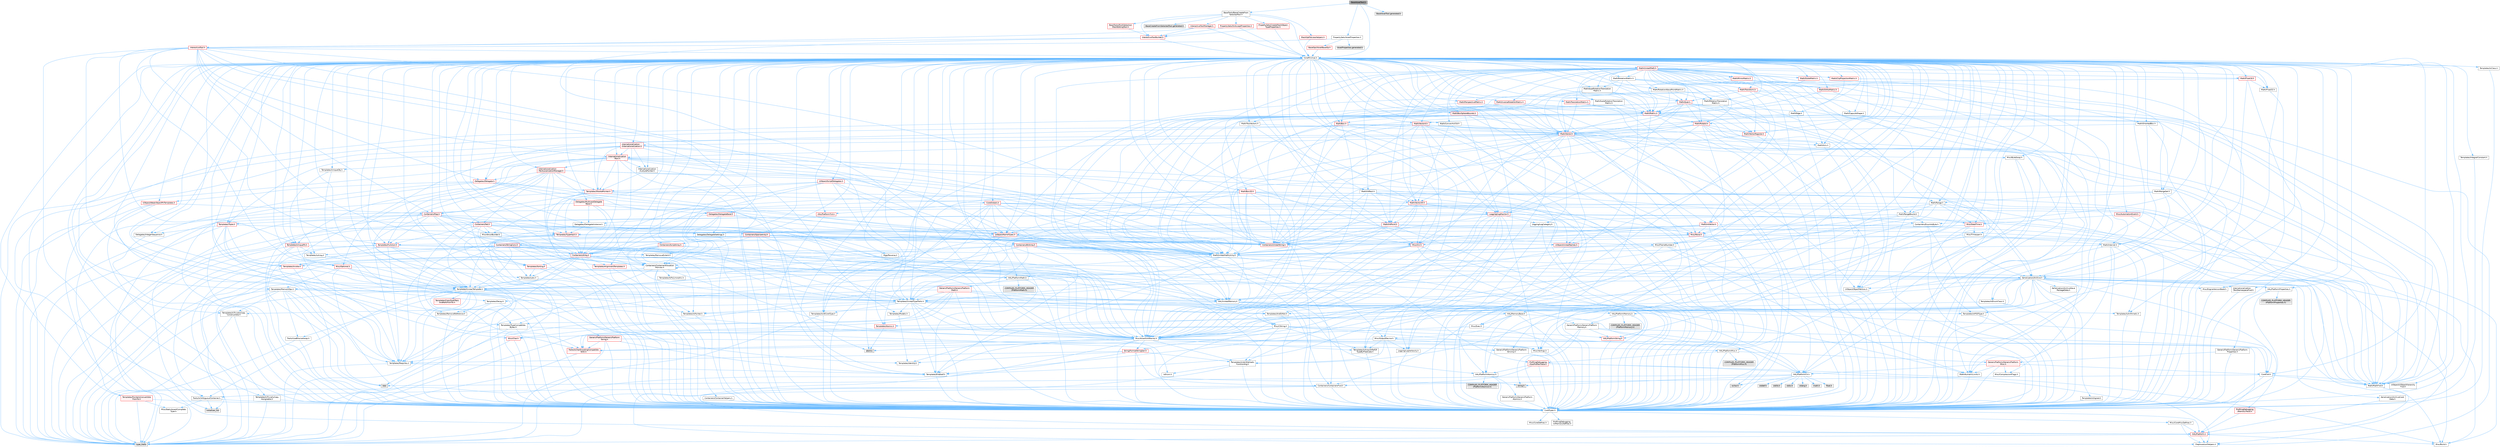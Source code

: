 digraph "BaseVoxelTool.h"
{
 // INTERACTIVE_SVG=YES
 // LATEX_PDF_SIZE
  bgcolor="transparent";
  edge [fontname=Helvetica,fontsize=10,labelfontname=Helvetica,labelfontsize=10];
  node [fontname=Helvetica,fontsize=10,shape=box,height=0.2,width=0.4];
  Node1 [id="Node000001",label="BaseVoxelTool.h",height=0.2,width=0.4,color="gray40", fillcolor="grey60", style="filled", fontcolor="black",tooltip=" "];
  Node1 -> Node2 [id="edge1_Node000001_Node000002",color="steelblue1",style="solid",tooltip=" "];
  Node2 [id="Node000002",label="CoreMinimal.h",height=0.2,width=0.4,color="grey40", fillcolor="white", style="filled",URL="$d7/d67/CoreMinimal_8h.html",tooltip=" "];
  Node2 -> Node3 [id="edge2_Node000002_Node000003",color="steelblue1",style="solid",tooltip=" "];
  Node3 [id="Node000003",label="CoreTypes.h",height=0.2,width=0.4,color="grey40", fillcolor="white", style="filled",URL="$dc/dec/CoreTypes_8h.html",tooltip=" "];
  Node3 -> Node4 [id="edge3_Node000003_Node000004",color="steelblue1",style="solid",tooltip=" "];
  Node4 [id="Node000004",label="HAL/Platform.h",height=0.2,width=0.4,color="red", fillcolor="#FFF0F0", style="filled",URL="$d9/dd0/Platform_8h.html",tooltip=" "];
  Node4 -> Node5 [id="edge4_Node000004_Node000005",color="steelblue1",style="solid",tooltip=" "];
  Node5 [id="Node000005",label="Misc/Build.h",height=0.2,width=0.4,color="grey40", fillcolor="white", style="filled",URL="$d3/dbb/Build_8h.html",tooltip=" "];
  Node4 -> Node7 [id="edge5_Node000004_Node000007",color="steelblue1",style="solid",tooltip=" "];
  Node7 [id="Node000007",label="type_traits",height=0.2,width=0.4,color="grey60", fillcolor="#E0E0E0", style="filled",tooltip=" "];
  Node4 -> Node8 [id="edge6_Node000004_Node000008",color="steelblue1",style="solid",tooltip=" "];
  Node8 [id="Node000008",label="PreprocessorHelpers.h",height=0.2,width=0.4,color="grey40", fillcolor="white", style="filled",URL="$db/ddb/PreprocessorHelpers_8h.html",tooltip=" "];
  Node3 -> Node14 [id="edge7_Node000003_Node000014",color="steelblue1",style="solid",tooltip=" "];
  Node14 [id="Node000014",label="ProfilingDebugging\l/UMemoryDefines.h",height=0.2,width=0.4,color="grey40", fillcolor="white", style="filled",URL="$d2/da2/UMemoryDefines_8h.html",tooltip=" "];
  Node3 -> Node15 [id="edge8_Node000003_Node000015",color="steelblue1",style="solid",tooltip=" "];
  Node15 [id="Node000015",label="Misc/CoreMiscDefines.h",height=0.2,width=0.4,color="grey40", fillcolor="white", style="filled",URL="$da/d38/CoreMiscDefines_8h.html",tooltip=" "];
  Node15 -> Node4 [id="edge9_Node000015_Node000004",color="steelblue1",style="solid",tooltip=" "];
  Node15 -> Node8 [id="edge10_Node000015_Node000008",color="steelblue1",style="solid",tooltip=" "];
  Node3 -> Node16 [id="edge11_Node000003_Node000016",color="steelblue1",style="solid",tooltip=" "];
  Node16 [id="Node000016",label="Misc/CoreDefines.h",height=0.2,width=0.4,color="grey40", fillcolor="white", style="filled",URL="$d3/dd2/CoreDefines_8h.html",tooltip=" "];
  Node2 -> Node17 [id="edge12_Node000002_Node000017",color="steelblue1",style="solid",tooltip=" "];
  Node17 [id="Node000017",label="CoreFwd.h",height=0.2,width=0.4,color="grey40", fillcolor="white", style="filled",URL="$d1/d1e/CoreFwd_8h.html",tooltip=" "];
  Node17 -> Node3 [id="edge13_Node000017_Node000003",color="steelblue1",style="solid",tooltip=" "];
  Node17 -> Node18 [id="edge14_Node000017_Node000018",color="steelblue1",style="solid",tooltip=" "];
  Node18 [id="Node000018",label="Containers/ContainersFwd.h",height=0.2,width=0.4,color="grey40", fillcolor="white", style="filled",URL="$d4/d0a/ContainersFwd_8h.html",tooltip=" "];
  Node18 -> Node4 [id="edge15_Node000018_Node000004",color="steelblue1",style="solid",tooltip=" "];
  Node18 -> Node3 [id="edge16_Node000018_Node000003",color="steelblue1",style="solid",tooltip=" "];
  Node18 -> Node19 [id="edge17_Node000018_Node000019",color="steelblue1",style="solid",tooltip=" "];
  Node19 [id="Node000019",label="Traits/IsContiguousContainer.h",height=0.2,width=0.4,color="grey40", fillcolor="white", style="filled",URL="$d5/d3c/IsContiguousContainer_8h.html",tooltip=" "];
  Node19 -> Node3 [id="edge18_Node000019_Node000003",color="steelblue1",style="solid",tooltip=" "];
  Node19 -> Node20 [id="edge19_Node000019_Node000020",color="steelblue1",style="solid",tooltip=" "];
  Node20 [id="Node000020",label="Misc/StaticAssertComplete\lType.h",height=0.2,width=0.4,color="grey40", fillcolor="white", style="filled",URL="$d5/d4e/StaticAssertCompleteType_8h.html",tooltip=" "];
  Node19 -> Node21 [id="edge20_Node000019_Node000021",color="steelblue1",style="solid",tooltip=" "];
  Node21 [id="Node000021",label="initializer_list",height=0.2,width=0.4,color="grey60", fillcolor="#E0E0E0", style="filled",tooltip=" "];
  Node17 -> Node22 [id="edge21_Node000017_Node000022",color="steelblue1",style="solid",tooltip=" "];
  Node22 [id="Node000022",label="Math/MathFwd.h",height=0.2,width=0.4,color="grey40", fillcolor="white", style="filled",URL="$d2/d10/MathFwd_8h.html",tooltip=" "];
  Node22 -> Node4 [id="edge22_Node000022_Node000004",color="steelblue1",style="solid",tooltip=" "];
  Node17 -> Node23 [id="edge23_Node000017_Node000023",color="steelblue1",style="solid",tooltip=" "];
  Node23 [id="Node000023",label="UObject/UObjectHierarchy\lFwd.h",height=0.2,width=0.4,color="grey40", fillcolor="white", style="filled",URL="$d3/d13/UObjectHierarchyFwd_8h.html",tooltip=" "];
  Node2 -> Node23 [id="edge24_Node000002_Node000023",color="steelblue1",style="solid",tooltip=" "];
  Node2 -> Node18 [id="edge25_Node000002_Node000018",color="steelblue1",style="solid",tooltip=" "];
  Node2 -> Node24 [id="edge26_Node000002_Node000024",color="steelblue1",style="solid",tooltip=" "];
  Node24 [id="Node000024",label="Misc/VarArgs.h",height=0.2,width=0.4,color="grey40", fillcolor="white", style="filled",URL="$d5/d6f/VarArgs_8h.html",tooltip=" "];
  Node24 -> Node3 [id="edge27_Node000024_Node000003",color="steelblue1",style="solid",tooltip=" "];
  Node2 -> Node25 [id="edge28_Node000002_Node000025",color="steelblue1",style="solid",tooltip=" "];
  Node25 [id="Node000025",label="Logging/LogVerbosity.h",height=0.2,width=0.4,color="grey40", fillcolor="white", style="filled",URL="$d2/d8f/LogVerbosity_8h.html",tooltip=" "];
  Node25 -> Node3 [id="edge29_Node000025_Node000003",color="steelblue1",style="solid",tooltip=" "];
  Node2 -> Node26 [id="edge30_Node000002_Node000026",color="steelblue1",style="solid",tooltip=" "];
  Node26 [id="Node000026",label="Misc/OutputDevice.h",height=0.2,width=0.4,color="grey40", fillcolor="white", style="filled",URL="$d7/d32/OutputDevice_8h.html",tooltip=" "];
  Node26 -> Node17 [id="edge31_Node000026_Node000017",color="steelblue1",style="solid",tooltip=" "];
  Node26 -> Node3 [id="edge32_Node000026_Node000003",color="steelblue1",style="solid",tooltip=" "];
  Node26 -> Node25 [id="edge33_Node000026_Node000025",color="steelblue1",style="solid",tooltip=" "];
  Node26 -> Node24 [id="edge34_Node000026_Node000024",color="steelblue1",style="solid",tooltip=" "];
  Node26 -> Node27 [id="edge35_Node000026_Node000027",color="steelblue1",style="solid",tooltip=" "];
  Node27 [id="Node000027",label="Templates/IsArrayOrRefOf\lTypeByPredicate.h",height=0.2,width=0.4,color="grey40", fillcolor="white", style="filled",URL="$d6/da1/IsArrayOrRefOfTypeByPredicate_8h.html",tooltip=" "];
  Node27 -> Node3 [id="edge36_Node000027_Node000003",color="steelblue1",style="solid",tooltip=" "];
  Node26 -> Node28 [id="edge37_Node000026_Node000028",color="steelblue1",style="solid",tooltip=" "];
  Node28 [id="Node000028",label="Templates/IsValidVariadic\lFunctionArg.h",height=0.2,width=0.4,color="grey40", fillcolor="white", style="filled",URL="$d0/dc8/IsValidVariadicFunctionArg_8h.html",tooltip=" "];
  Node28 -> Node3 [id="edge38_Node000028_Node000003",color="steelblue1",style="solid",tooltip=" "];
  Node28 -> Node29 [id="edge39_Node000028_Node000029",color="steelblue1",style="solid",tooltip=" "];
  Node29 [id="Node000029",label="IsEnum.h",height=0.2,width=0.4,color="grey40", fillcolor="white", style="filled",URL="$d4/de5/IsEnum_8h.html",tooltip=" "];
  Node28 -> Node7 [id="edge40_Node000028_Node000007",color="steelblue1",style="solid",tooltip=" "];
  Node26 -> Node30 [id="edge41_Node000026_Node000030",color="steelblue1",style="solid",tooltip=" "];
  Node30 [id="Node000030",label="Traits/IsCharEncodingCompatible\lWith.h",height=0.2,width=0.4,color="red", fillcolor="#FFF0F0", style="filled",URL="$df/dd1/IsCharEncodingCompatibleWith_8h.html",tooltip=" "];
  Node30 -> Node7 [id="edge42_Node000030_Node000007",color="steelblue1",style="solid",tooltip=" "];
  Node2 -> Node32 [id="edge43_Node000002_Node000032",color="steelblue1",style="solid",tooltip=" "];
  Node32 [id="Node000032",label="HAL/PlatformCrt.h",height=0.2,width=0.4,color="grey40", fillcolor="white", style="filled",URL="$d8/d75/PlatformCrt_8h.html",tooltip=" "];
  Node32 -> Node33 [id="edge44_Node000032_Node000033",color="steelblue1",style="solid",tooltip=" "];
  Node33 [id="Node000033",label="new",height=0.2,width=0.4,color="grey60", fillcolor="#E0E0E0", style="filled",tooltip=" "];
  Node32 -> Node34 [id="edge45_Node000032_Node000034",color="steelblue1",style="solid",tooltip=" "];
  Node34 [id="Node000034",label="wchar.h",height=0.2,width=0.4,color="grey60", fillcolor="#E0E0E0", style="filled",tooltip=" "];
  Node32 -> Node35 [id="edge46_Node000032_Node000035",color="steelblue1",style="solid",tooltip=" "];
  Node35 [id="Node000035",label="stddef.h",height=0.2,width=0.4,color="grey60", fillcolor="#E0E0E0", style="filled",tooltip=" "];
  Node32 -> Node36 [id="edge47_Node000032_Node000036",color="steelblue1",style="solid",tooltip=" "];
  Node36 [id="Node000036",label="stdlib.h",height=0.2,width=0.4,color="grey60", fillcolor="#E0E0E0", style="filled",tooltip=" "];
  Node32 -> Node37 [id="edge48_Node000032_Node000037",color="steelblue1",style="solid",tooltip=" "];
  Node37 [id="Node000037",label="stdio.h",height=0.2,width=0.4,color="grey60", fillcolor="#E0E0E0", style="filled",tooltip=" "];
  Node32 -> Node38 [id="edge49_Node000032_Node000038",color="steelblue1",style="solid",tooltip=" "];
  Node38 [id="Node000038",label="stdarg.h",height=0.2,width=0.4,color="grey60", fillcolor="#E0E0E0", style="filled",tooltip=" "];
  Node32 -> Node39 [id="edge50_Node000032_Node000039",color="steelblue1",style="solid",tooltip=" "];
  Node39 [id="Node000039",label="math.h",height=0.2,width=0.4,color="grey60", fillcolor="#E0E0E0", style="filled",tooltip=" "];
  Node32 -> Node40 [id="edge51_Node000032_Node000040",color="steelblue1",style="solid",tooltip=" "];
  Node40 [id="Node000040",label="float.h",height=0.2,width=0.4,color="grey60", fillcolor="#E0E0E0", style="filled",tooltip=" "];
  Node32 -> Node41 [id="edge52_Node000032_Node000041",color="steelblue1",style="solid",tooltip=" "];
  Node41 [id="Node000041",label="string.h",height=0.2,width=0.4,color="grey60", fillcolor="#E0E0E0", style="filled",tooltip=" "];
  Node2 -> Node42 [id="edge53_Node000002_Node000042",color="steelblue1",style="solid",tooltip=" "];
  Node42 [id="Node000042",label="HAL/PlatformMisc.h",height=0.2,width=0.4,color="grey40", fillcolor="white", style="filled",URL="$d0/df5/PlatformMisc_8h.html",tooltip=" "];
  Node42 -> Node3 [id="edge54_Node000042_Node000003",color="steelblue1",style="solid",tooltip=" "];
  Node42 -> Node43 [id="edge55_Node000042_Node000043",color="steelblue1",style="solid",tooltip=" "];
  Node43 [id="Node000043",label="GenericPlatform/GenericPlatform\lMisc.h",height=0.2,width=0.4,color="red", fillcolor="#FFF0F0", style="filled",URL="$db/d9a/GenericPlatformMisc_8h.html",tooltip=" "];
  Node43 -> Node17 [id="edge56_Node000043_Node000017",color="steelblue1",style="solid",tooltip=" "];
  Node43 -> Node3 [id="edge57_Node000043_Node000003",color="steelblue1",style="solid",tooltip=" "];
  Node43 -> Node32 [id="edge58_Node000043_Node000032",color="steelblue1",style="solid",tooltip=" "];
  Node43 -> Node47 [id="edge59_Node000043_Node000047",color="steelblue1",style="solid",tooltip=" "];
  Node47 [id="Node000047",label="Math/NumericLimits.h",height=0.2,width=0.4,color="grey40", fillcolor="white", style="filled",URL="$df/d1b/NumericLimits_8h.html",tooltip=" "];
  Node47 -> Node3 [id="edge60_Node000047_Node000003",color="steelblue1",style="solid",tooltip=" "];
  Node43 -> Node48 [id="edge61_Node000043_Node000048",color="steelblue1",style="solid",tooltip=" "];
  Node48 [id="Node000048",label="Misc/CompressionFlags.h",height=0.2,width=0.4,color="grey40", fillcolor="white", style="filled",URL="$d9/d76/CompressionFlags_8h.html",tooltip=" "];
  Node42 -> Node52 [id="edge62_Node000042_Node000052",color="steelblue1",style="solid",tooltip=" "];
  Node52 [id="Node000052",label="COMPILED_PLATFORM_HEADER\l(PlatformMisc.h)",height=0.2,width=0.4,color="grey60", fillcolor="#E0E0E0", style="filled",tooltip=" "];
  Node42 -> Node53 [id="edge63_Node000042_Node000053",color="steelblue1",style="solid",tooltip=" "];
  Node53 [id="Node000053",label="ProfilingDebugging\l/CpuProfilerTrace.h",height=0.2,width=0.4,color="red", fillcolor="#FFF0F0", style="filled",URL="$da/dcb/CpuProfilerTrace_8h.html",tooltip=" "];
  Node53 -> Node3 [id="edge64_Node000053_Node000003",color="steelblue1",style="solid",tooltip=" "];
  Node53 -> Node18 [id="edge65_Node000053_Node000018",color="steelblue1",style="solid",tooltip=" "];
  Node53 -> Node54 [id="edge66_Node000053_Node000054",color="steelblue1",style="solid",tooltip=" "];
  Node54 [id="Node000054",label="HAL/PlatformAtomics.h",height=0.2,width=0.4,color="grey40", fillcolor="white", style="filled",URL="$d3/d36/PlatformAtomics_8h.html",tooltip=" "];
  Node54 -> Node3 [id="edge67_Node000054_Node000003",color="steelblue1",style="solid",tooltip=" "];
  Node54 -> Node55 [id="edge68_Node000054_Node000055",color="steelblue1",style="solid",tooltip=" "];
  Node55 [id="Node000055",label="GenericPlatform/GenericPlatform\lAtomics.h",height=0.2,width=0.4,color="grey40", fillcolor="white", style="filled",URL="$da/d72/GenericPlatformAtomics_8h.html",tooltip=" "];
  Node55 -> Node3 [id="edge69_Node000055_Node000003",color="steelblue1",style="solid",tooltip=" "];
  Node54 -> Node56 [id="edge70_Node000054_Node000056",color="steelblue1",style="solid",tooltip=" "];
  Node56 [id="Node000056",label="COMPILED_PLATFORM_HEADER\l(PlatformAtomics.h)",height=0.2,width=0.4,color="grey60", fillcolor="#E0E0E0", style="filled",tooltip=" "];
  Node53 -> Node8 [id="edge71_Node000053_Node000008",color="steelblue1",style="solid",tooltip=" "];
  Node53 -> Node5 [id="edge72_Node000053_Node000005",color="steelblue1",style="solid",tooltip=" "];
  Node2 -> Node61 [id="edge73_Node000002_Node000061",color="steelblue1",style="solid",tooltip=" "];
  Node61 [id="Node000061",label="Misc/AssertionMacros.h",height=0.2,width=0.4,color="grey40", fillcolor="white", style="filled",URL="$d0/dfa/AssertionMacros_8h.html",tooltip=" "];
  Node61 -> Node3 [id="edge74_Node000061_Node000003",color="steelblue1",style="solid",tooltip=" "];
  Node61 -> Node4 [id="edge75_Node000061_Node000004",color="steelblue1",style="solid",tooltip=" "];
  Node61 -> Node42 [id="edge76_Node000061_Node000042",color="steelblue1",style="solid",tooltip=" "];
  Node61 -> Node8 [id="edge77_Node000061_Node000008",color="steelblue1",style="solid",tooltip=" "];
  Node61 -> Node62 [id="edge78_Node000061_Node000062",color="steelblue1",style="solid",tooltip=" "];
  Node62 [id="Node000062",label="Templates/EnableIf.h",height=0.2,width=0.4,color="grey40", fillcolor="white", style="filled",URL="$d7/d60/EnableIf_8h.html",tooltip=" "];
  Node62 -> Node3 [id="edge79_Node000062_Node000003",color="steelblue1",style="solid",tooltip=" "];
  Node61 -> Node27 [id="edge80_Node000061_Node000027",color="steelblue1",style="solid",tooltip=" "];
  Node61 -> Node28 [id="edge81_Node000061_Node000028",color="steelblue1",style="solid",tooltip=" "];
  Node61 -> Node30 [id="edge82_Node000061_Node000030",color="steelblue1",style="solid",tooltip=" "];
  Node61 -> Node24 [id="edge83_Node000061_Node000024",color="steelblue1",style="solid",tooltip=" "];
  Node61 -> Node63 [id="edge84_Node000061_Node000063",color="steelblue1",style="solid",tooltip=" "];
  Node63 [id="Node000063",label="String/FormatStringSan.h",height=0.2,width=0.4,color="red", fillcolor="#FFF0F0", style="filled",URL="$d3/d8b/FormatStringSan_8h.html",tooltip=" "];
  Node63 -> Node7 [id="edge85_Node000063_Node000007",color="steelblue1",style="solid",tooltip=" "];
  Node63 -> Node3 [id="edge86_Node000063_Node000003",color="steelblue1",style="solid",tooltip=" "];
  Node63 -> Node64 [id="edge87_Node000063_Node000064",color="steelblue1",style="solid",tooltip=" "];
  Node64 [id="Node000064",label="Templates/Requires.h",height=0.2,width=0.4,color="grey40", fillcolor="white", style="filled",URL="$dc/d96/Requires_8h.html",tooltip=" "];
  Node64 -> Node62 [id="edge88_Node000064_Node000062",color="steelblue1",style="solid",tooltip=" "];
  Node64 -> Node7 [id="edge89_Node000064_Node000007",color="steelblue1",style="solid",tooltip=" "];
  Node63 -> Node65 [id="edge90_Node000063_Node000065",color="steelblue1",style="solid",tooltip=" "];
  Node65 [id="Node000065",label="Templates/Identity.h",height=0.2,width=0.4,color="grey40", fillcolor="white", style="filled",URL="$d0/dd5/Identity_8h.html",tooltip=" "];
  Node63 -> Node28 [id="edge91_Node000063_Node000028",color="steelblue1",style="solid",tooltip=" "];
  Node63 -> Node18 [id="edge92_Node000063_Node000018",color="steelblue1",style="solid",tooltip=" "];
  Node61 -> Node69 [id="edge93_Node000061_Node000069",color="steelblue1",style="solid",tooltip=" "];
  Node69 [id="Node000069",label="atomic",height=0.2,width=0.4,color="grey60", fillcolor="#E0E0E0", style="filled",tooltip=" "];
  Node2 -> Node70 [id="edge94_Node000002_Node000070",color="steelblue1",style="solid",tooltip=" "];
  Node70 [id="Node000070",label="Templates/IsPointer.h",height=0.2,width=0.4,color="grey40", fillcolor="white", style="filled",URL="$d7/d05/IsPointer_8h.html",tooltip=" "];
  Node70 -> Node3 [id="edge95_Node000070_Node000003",color="steelblue1",style="solid",tooltip=" "];
  Node2 -> Node71 [id="edge96_Node000002_Node000071",color="steelblue1",style="solid",tooltip=" "];
  Node71 [id="Node000071",label="HAL/PlatformMemory.h",height=0.2,width=0.4,color="grey40", fillcolor="white", style="filled",URL="$de/d68/PlatformMemory_8h.html",tooltip=" "];
  Node71 -> Node3 [id="edge97_Node000071_Node000003",color="steelblue1",style="solid",tooltip=" "];
  Node71 -> Node72 [id="edge98_Node000071_Node000072",color="steelblue1",style="solid",tooltip=" "];
  Node72 [id="Node000072",label="GenericPlatform/GenericPlatform\lMemory.h",height=0.2,width=0.4,color="grey40", fillcolor="white", style="filled",URL="$dd/d22/GenericPlatformMemory_8h.html",tooltip=" "];
  Node72 -> Node17 [id="edge99_Node000072_Node000017",color="steelblue1",style="solid",tooltip=" "];
  Node72 -> Node3 [id="edge100_Node000072_Node000003",color="steelblue1",style="solid",tooltip=" "];
  Node72 -> Node73 [id="edge101_Node000072_Node000073",color="steelblue1",style="solid",tooltip=" "];
  Node73 [id="Node000073",label="HAL/PlatformString.h",height=0.2,width=0.4,color="red", fillcolor="#FFF0F0", style="filled",URL="$db/db5/PlatformString_8h.html",tooltip=" "];
  Node73 -> Node3 [id="edge102_Node000073_Node000003",color="steelblue1",style="solid",tooltip=" "];
  Node72 -> Node41 [id="edge103_Node000072_Node000041",color="steelblue1",style="solid",tooltip=" "];
  Node72 -> Node34 [id="edge104_Node000072_Node000034",color="steelblue1",style="solid",tooltip=" "];
  Node71 -> Node75 [id="edge105_Node000071_Node000075",color="steelblue1",style="solid",tooltip=" "];
  Node75 [id="Node000075",label="COMPILED_PLATFORM_HEADER\l(PlatformMemory.h)",height=0.2,width=0.4,color="grey60", fillcolor="#E0E0E0", style="filled",tooltip=" "];
  Node2 -> Node54 [id="edge106_Node000002_Node000054",color="steelblue1",style="solid",tooltip=" "];
  Node2 -> Node76 [id="edge107_Node000002_Node000076",color="steelblue1",style="solid",tooltip=" "];
  Node76 [id="Node000076",label="Misc/Exec.h",height=0.2,width=0.4,color="grey40", fillcolor="white", style="filled",URL="$de/ddb/Exec_8h.html",tooltip=" "];
  Node76 -> Node3 [id="edge108_Node000076_Node000003",color="steelblue1",style="solid",tooltip=" "];
  Node76 -> Node61 [id="edge109_Node000076_Node000061",color="steelblue1",style="solid",tooltip=" "];
  Node2 -> Node77 [id="edge110_Node000002_Node000077",color="steelblue1",style="solid",tooltip=" "];
  Node77 [id="Node000077",label="HAL/MemoryBase.h",height=0.2,width=0.4,color="grey40", fillcolor="white", style="filled",URL="$d6/d9f/MemoryBase_8h.html",tooltip=" "];
  Node77 -> Node3 [id="edge111_Node000077_Node000003",color="steelblue1",style="solid",tooltip=" "];
  Node77 -> Node54 [id="edge112_Node000077_Node000054",color="steelblue1",style="solid",tooltip=" "];
  Node77 -> Node32 [id="edge113_Node000077_Node000032",color="steelblue1",style="solid",tooltip=" "];
  Node77 -> Node76 [id="edge114_Node000077_Node000076",color="steelblue1",style="solid",tooltip=" "];
  Node77 -> Node26 [id="edge115_Node000077_Node000026",color="steelblue1",style="solid",tooltip=" "];
  Node77 -> Node78 [id="edge116_Node000077_Node000078",color="steelblue1",style="solid",tooltip=" "];
  Node78 [id="Node000078",label="Templates/Atomic.h",height=0.2,width=0.4,color="red", fillcolor="#FFF0F0", style="filled",URL="$d3/d91/Atomic_8h.html",tooltip=" "];
  Node78 -> Node69 [id="edge117_Node000078_Node000069",color="steelblue1",style="solid",tooltip=" "];
  Node2 -> Node87 [id="edge118_Node000002_Node000087",color="steelblue1",style="solid",tooltip=" "];
  Node87 [id="Node000087",label="HAL/UnrealMemory.h",height=0.2,width=0.4,color="grey40", fillcolor="white", style="filled",URL="$d9/d96/UnrealMemory_8h.html",tooltip=" "];
  Node87 -> Node3 [id="edge119_Node000087_Node000003",color="steelblue1",style="solid",tooltip=" "];
  Node87 -> Node72 [id="edge120_Node000087_Node000072",color="steelblue1",style="solid",tooltip=" "];
  Node87 -> Node77 [id="edge121_Node000087_Node000077",color="steelblue1",style="solid",tooltip=" "];
  Node87 -> Node71 [id="edge122_Node000087_Node000071",color="steelblue1",style="solid",tooltip=" "];
  Node87 -> Node88 [id="edge123_Node000087_Node000088",color="steelblue1",style="solid",tooltip=" "];
  Node88 [id="Node000088",label="ProfilingDebugging\l/MemoryTrace.h",height=0.2,width=0.4,color="red", fillcolor="#FFF0F0", style="filled",URL="$da/dd7/MemoryTrace_8h.html",tooltip=" "];
  Node88 -> Node4 [id="edge124_Node000088_Node000004",color="steelblue1",style="solid",tooltip=" "];
  Node87 -> Node70 [id="edge125_Node000087_Node000070",color="steelblue1",style="solid",tooltip=" "];
  Node2 -> Node89 [id="edge126_Node000002_Node000089",color="steelblue1",style="solid",tooltip=" "];
  Node89 [id="Node000089",label="Templates/IsArithmetic.h",height=0.2,width=0.4,color="grey40", fillcolor="white", style="filled",URL="$d2/d5d/IsArithmetic_8h.html",tooltip=" "];
  Node89 -> Node3 [id="edge127_Node000089_Node000003",color="steelblue1",style="solid",tooltip=" "];
  Node2 -> Node83 [id="edge128_Node000002_Node000083",color="steelblue1",style="solid",tooltip=" "];
  Node83 [id="Node000083",label="Templates/AndOrNot.h",height=0.2,width=0.4,color="grey40", fillcolor="white", style="filled",URL="$db/d0a/AndOrNot_8h.html",tooltip=" "];
  Node83 -> Node3 [id="edge129_Node000083_Node000003",color="steelblue1",style="solid",tooltip=" "];
  Node2 -> Node90 [id="edge130_Node000002_Node000090",color="steelblue1",style="solid",tooltip=" "];
  Node90 [id="Node000090",label="Templates/IsPODType.h",height=0.2,width=0.4,color="grey40", fillcolor="white", style="filled",URL="$d7/db1/IsPODType_8h.html",tooltip=" "];
  Node90 -> Node3 [id="edge131_Node000090_Node000003",color="steelblue1",style="solid",tooltip=" "];
  Node2 -> Node91 [id="edge132_Node000002_Node000091",color="steelblue1",style="solid",tooltip=" "];
  Node91 [id="Node000091",label="Templates/IsUECoreType.h",height=0.2,width=0.4,color="grey40", fillcolor="white", style="filled",URL="$d1/db8/IsUECoreType_8h.html",tooltip=" "];
  Node91 -> Node3 [id="edge133_Node000091_Node000003",color="steelblue1",style="solid",tooltip=" "];
  Node91 -> Node7 [id="edge134_Node000091_Node000007",color="steelblue1",style="solid",tooltip=" "];
  Node2 -> Node84 [id="edge135_Node000002_Node000084",color="steelblue1",style="solid",tooltip=" "];
  Node84 [id="Node000084",label="Templates/IsTriviallyCopy\lConstructible.h",height=0.2,width=0.4,color="grey40", fillcolor="white", style="filled",URL="$d3/d78/IsTriviallyCopyConstructible_8h.html",tooltip=" "];
  Node84 -> Node3 [id="edge136_Node000084_Node000003",color="steelblue1",style="solid",tooltip=" "];
  Node84 -> Node7 [id="edge137_Node000084_Node000007",color="steelblue1",style="solid",tooltip=" "];
  Node2 -> Node92 [id="edge138_Node000002_Node000092",color="steelblue1",style="solid",tooltip=" "];
  Node92 [id="Node000092",label="Templates/UnrealTypeTraits.h",height=0.2,width=0.4,color="grey40", fillcolor="white", style="filled",URL="$d2/d2d/UnrealTypeTraits_8h.html",tooltip=" "];
  Node92 -> Node3 [id="edge139_Node000092_Node000003",color="steelblue1",style="solid",tooltip=" "];
  Node92 -> Node70 [id="edge140_Node000092_Node000070",color="steelblue1",style="solid",tooltip=" "];
  Node92 -> Node61 [id="edge141_Node000092_Node000061",color="steelblue1",style="solid",tooltip=" "];
  Node92 -> Node83 [id="edge142_Node000092_Node000083",color="steelblue1",style="solid",tooltip=" "];
  Node92 -> Node62 [id="edge143_Node000092_Node000062",color="steelblue1",style="solid",tooltip=" "];
  Node92 -> Node89 [id="edge144_Node000092_Node000089",color="steelblue1",style="solid",tooltip=" "];
  Node92 -> Node29 [id="edge145_Node000092_Node000029",color="steelblue1",style="solid",tooltip=" "];
  Node92 -> Node93 [id="edge146_Node000092_Node000093",color="steelblue1",style="solid",tooltip=" "];
  Node93 [id="Node000093",label="Templates/Models.h",height=0.2,width=0.4,color="grey40", fillcolor="white", style="filled",URL="$d3/d0c/Models_8h.html",tooltip=" "];
  Node93 -> Node65 [id="edge147_Node000093_Node000065",color="steelblue1",style="solid",tooltip=" "];
  Node92 -> Node90 [id="edge148_Node000092_Node000090",color="steelblue1",style="solid",tooltip=" "];
  Node92 -> Node91 [id="edge149_Node000092_Node000091",color="steelblue1",style="solid",tooltip=" "];
  Node92 -> Node84 [id="edge150_Node000092_Node000084",color="steelblue1",style="solid",tooltip=" "];
  Node2 -> Node62 [id="edge151_Node000002_Node000062",color="steelblue1",style="solid",tooltip=" "];
  Node2 -> Node94 [id="edge152_Node000002_Node000094",color="steelblue1",style="solid",tooltip=" "];
  Node94 [id="Node000094",label="Templates/RemoveReference.h",height=0.2,width=0.4,color="grey40", fillcolor="white", style="filled",URL="$da/dbe/RemoveReference_8h.html",tooltip=" "];
  Node94 -> Node3 [id="edge153_Node000094_Node000003",color="steelblue1",style="solid",tooltip=" "];
  Node2 -> Node95 [id="edge154_Node000002_Node000095",color="steelblue1",style="solid",tooltip=" "];
  Node95 [id="Node000095",label="Templates/IntegralConstant.h",height=0.2,width=0.4,color="grey40", fillcolor="white", style="filled",URL="$db/d1b/IntegralConstant_8h.html",tooltip=" "];
  Node95 -> Node3 [id="edge155_Node000095_Node000003",color="steelblue1",style="solid",tooltip=" "];
  Node2 -> Node96 [id="edge156_Node000002_Node000096",color="steelblue1",style="solid",tooltip=" "];
  Node96 [id="Node000096",label="Templates/IsClass.h",height=0.2,width=0.4,color="grey40", fillcolor="white", style="filled",URL="$db/dcb/IsClass_8h.html",tooltip=" "];
  Node96 -> Node3 [id="edge157_Node000096_Node000003",color="steelblue1",style="solid",tooltip=" "];
  Node2 -> Node97 [id="edge158_Node000002_Node000097",color="steelblue1",style="solid",tooltip=" "];
  Node97 [id="Node000097",label="Templates/TypeCompatible\lBytes.h",height=0.2,width=0.4,color="grey40", fillcolor="white", style="filled",URL="$df/d0a/TypeCompatibleBytes_8h.html",tooltip=" "];
  Node97 -> Node3 [id="edge159_Node000097_Node000003",color="steelblue1",style="solid",tooltip=" "];
  Node97 -> Node41 [id="edge160_Node000097_Node000041",color="steelblue1",style="solid",tooltip=" "];
  Node97 -> Node33 [id="edge161_Node000097_Node000033",color="steelblue1",style="solid",tooltip=" "];
  Node97 -> Node7 [id="edge162_Node000097_Node000007",color="steelblue1",style="solid",tooltip=" "];
  Node2 -> Node19 [id="edge163_Node000002_Node000019",color="steelblue1",style="solid",tooltip=" "];
  Node2 -> Node98 [id="edge164_Node000002_Node000098",color="steelblue1",style="solid",tooltip=" "];
  Node98 [id="Node000098",label="Templates/UnrealTemplate.h",height=0.2,width=0.4,color="grey40", fillcolor="white", style="filled",URL="$d4/d24/UnrealTemplate_8h.html",tooltip=" "];
  Node98 -> Node3 [id="edge165_Node000098_Node000003",color="steelblue1",style="solid",tooltip=" "];
  Node98 -> Node70 [id="edge166_Node000098_Node000070",color="steelblue1",style="solid",tooltip=" "];
  Node98 -> Node87 [id="edge167_Node000098_Node000087",color="steelblue1",style="solid",tooltip=" "];
  Node98 -> Node99 [id="edge168_Node000098_Node000099",color="steelblue1",style="solid",tooltip=" "];
  Node99 [id="Node000099",label="Templates/CopyQualifiers\lAndRefsFromTo.h",height=0.2,width=0.4,color="red", fillcolor="#FFF0F0", style="filled",URL="$d3/db3/CopyQualifiersAndRefsFromTo_8h.html",tooltip=" "];
  Node98 -> Node92 [id="edge169_Node000098_Node000092",color="steelblue1",style="solid",tooltip=" "];
  Node98 -> Node94 [id="edge170_Node000098_Node000094",color="steelblue1",style="solid",tooltip=" "];
  Node98 -> Node64 [id="edge171_Node000098_Node000064",color="steelblue1",style="solid",tooltip=" "];
  Node98 -> Node97 [id="edge172_Node000098_Node000097",color="steelblue1",style="solid",tooltip=" "];
  Node98 -> Node65 [id="edge173_Node000098_Node000065",color="steelblue1",style="solid",tooltip=" "];
  Node98 -> Node19 [id="edge174_Node000098_Node000019",color="steelblue1",style="solid",tooltip=" "];
  Node98 -> Node101 [id="edge175_Node000098_Node000101",color="steelblue1",style="solid",tooltip=" "];
  Node101 [id="Node000101",label="Traits/UseBitwiseSwap.h",height=0.2,width=0.4,color="grey40", fillcolor="white", style="filled",URL="$db/df3/UseBitwiseSwap_8h.html",tooltip=" "];
  Node101 -> Node3 [id="edge176_Node000101_Node000003",color="steelblue1",style="solid",tooltip=" "];
  Node101 -> Node7 [id="edge177_Node000101_Node000007",color="steelblue1",style="solid",tooltip=" "];
  Node98 -> Node7 [id="edge178_Node000098_Node000007",color="steelblue1",style="solid",tooltip=" "];
  Node2 -> Node47 [id="edge179_Node000002_Node000047",color="steelblue1",style="solid",tooltip=" "];
  Node2 -> Node102 [id="edge180_Node000002_Node000102",color="steelblue1",style="solid",tooltip=" "];
  Node102 [id="Node000102",label="HAL/PlatformMath.h",height=0.2,width=0.4,color="grey40", fillcolor="white", style="filled",URL="$dc/d53/PlatformMath_8h.html",tooltip=" "];
  Node102 -> Node3 [id="edge181_Node000102_Node000003",color="steelblue1",style="solid",tooltip=" "];
  Node102 -> Node103 [id="edge182_Node000102_Node000103",color="steelblue1",style="solid",tooltip=" "];
  Node103 [id="Node000103",label="GenericPlatform/GenericPlatform\lMath.h",height=0.2,width=0.4,color="red", fillcolor="#FFF0F0", style="filled",URL="$d5/d79/GenericPlatformMath_8h.html",tooltip=" "];
  Node103 -> Node3 [id="edge183_Node000103_Node000003",color="steelblue1",style="solid",tooltip=" "];
  Node103 -> Node18 [id="edge184_Node000103_Node000018",color="steelblue1",style="solid",tooltip=" "];
  Node103 -> Node32 [id="edge185_Node000103_Node000032",color="steelblue1",style="solid",tooltip=" "];
  Node103 -> Node83 [id="edge186_Node000103_Node000083",color="steelblue1",style="solid",tooltip=" "];
  Node103 -> Node104 [id="edge187_Node000103_Node000104",color="steelblue1",style="solid",tooltip=" "];
  Node104 [id="Node000104",label="Templates/Decay.h",height=0.2,width=0.4,color="grey40", fillcolor="white", style="filled",URL="$dd/d0f/Decay_8h.html",tooltip=" "];
  Node104 -> Node3 [id="edge188_Node000104_Node000003",color="steelblue1",style="solid",tooltip=" "];
  Node104 -> Node94 [id="edge189_Node000104_Node000094",color="steelblue1",style="solid",tooltip=" "];
  Node104 -> Node7 [id="edge190_Node000104_Node000007",color="steelblue1",style="solid",tooltip=" "];
  Node103 -> Node92 [id="edge191_Node000103_Node000092",color="steelblue1",style="solid",tooltip=" "];
  Node103 -> Node64 [id="edge192_Node000103_Node000064",color="steelblue1",style="solid",tooltip=" "];
  Node103 -> Node97 [id="edge193_Node000103_Node000097",color="steelblue1",style="solid",tooltip=" "];
  Node103 -> Node7 [id="edge194_Node000103_Node000007",color="steelblue1",style="solid",tooltip=" "];
  Node102 -> Node109 [id="edge195_Node000102_Node000109",color="steelblue1",style="solid",tooltip=" "];
  Node109 [id="Node000109",label="COMPILED_PLATFORM_HEADER\l(PlatformMath.h)",height=0.2,width=0.4,color="grey60", fillcolor="#E0E0E0", style="filled",tooltip=" "];
  Node2 -> Node85 [id="edge196_Node000002_Node000085",color="steelblue1",style="solid",tooltip=" "];
  Node85 [id="Node000085",label="Templates/IsTriviallyCopy\lAssignable.h",height=0.2,width=0.4,color="grey40", fillcolor="white", style="filled",URL="$d2/df2/IsTriviallyCopyAssignable_8h.html",tooltip=" "];
  Node85 -> Node3 [id="edge197_Node000085_Node000003",color="steelblue1",style="solid",tooltip=" "];
  Node85 -> Node7 [id="edge198_Node000085_Node000007",color="steelblue1",style="solid",tooltip=" "];
  Node2 -> Node110 [id="edge199_Node000002_Node000110",color="steelblue1",style="solid",tooltip=" "];
  Node110 [id="Node000110",label="Templates/MemoryOps.h",height=0.2,width=0.4,color="grey40", fillcolor="white", style="filled",URL="$db/dea/MemoryOps_8h.html",tooltip=" "];
  Node110 -> Node3 [id="edge200_Node000110_Node000003",color="steelblue1",style="solid",tooltip=" "];
  Node110 -> Node87 [id="edge201_Node000110_Node000087",color="steelblue1",style="solid",tooltip=" "];
  Node110 -> Node85 [id="edge202_Node000110_Node000085",color="steelblue1",style="solid",tooltip=" "];
  Node110 -> Node84 [id="edge203_Node000110_Node000084",color="steelblue1",style="solid",tooltip=" "];
  Node110 -> Node64 [id="edge204_Node000110_Node000064",color="steelblue1",style="solid",tooltip=" "];
  Node110 -> Node92 [id="edge205_Node000110_Node000092",color="steelblue1",style="solid",tooltip=" "];
  Node110 -> Node101 [id="edge206_Node000110_Node000101",color="steelblue1",style="solid",tooltip=" "];
  Node110 -> Node33 [id="edge207_Node000110_Node000033",color="steelblue1",style="solid",tooltip=" "];
  Node110 -> Node7 [id="edge208_Node000110_Node000007",color="steelblue1",style="solid",tooltip=" "];
  Node2 -> Node111 [id="edge209_Node000002_Node000111",color="steelblue1",style="solid",tooltip=" "];
  Node111 [id="Node000111",label="Containers/ContainerAllocation\lPolicies.h",height=0.2,width=0.4,color="grey40", fillcolor="white", style="filled",URL="$d7/dff/ContainerAllocationPolicies_8h.html",tooltip=" "];
  Node111 -> Node3 [id="edge210_Node000111_Node000003",color="steelblue1",style="solid",tooltip=" "];
  Node111 -> Node112 [id="edge211_Node000111_Node000112",color="steelblue1",style="solid",tooltip=" "];
  Node112 [id="Node000112",label="Containers/ContainerHelpers.h",height=0.2,width=0.4,color="grey40", fillcolor="white", style="filled",URL="$d7/d33/ContainerHelpers_8h.html",tooltip=" "];
  Node112 -> Node3 [id="edge212_Node000112_Node000003",color="steelblue1",style="solid",tooltip=" "];
  Node111 -> Node111 [id="edge213_Node000111_Node000111",color="steelblue1",style="solid",tooltip=" "];
  Node111 -> Node102 [id="edge214_Node000111_Node000102",color="steelblue1",style="solid",tooltip=" "];
  Node111 -> Node87 [id="edge215_Node000111_Node000087",color="steelblue1",style="solid",tooltip=" "];
  Node111 -> Node47 [id="edge216_Node000111_Node000047",color="steelblue1",style="solid",tooltip=" "];
  Node111 -> Node61 [id="edge217_Node000111_Node000061",color="steelblue1",style="solid",tooltip=" "];
  Node111 -> Node113 [id="edge218_Node000111_Node000113",color="steelblue1",style="solid",tooltip=" "];
  Node113 [id="Node000113",label="Templates/IsPolymorphic.h",height=0.2,width=0.4,color="grey40", fillcolor="white", style="filled",URL="$dc/d20/IsPolymorphic_8h.html",tooltip=" "];
  Node111 -> Node110 [id="edge219_Node000111_Node000110",color="steelblue1",style="solid",tooltip=" "];
  Node111 -> Node97 [id="edge220_Node000111_Node000097",color="steelblue1",style="solid",tooltip=" "];
  Node111 -> Node7 [id="edge221_Node000111_Node000007",color="steelblue1",style="solid",tooltip=" "];
  Node2 -> Node114 [id="edge222_Node000002_Node000114",color="steelblue1",style="solid",tooltip=" "];
  Node114 [id="Node000114",label="Templates/IsEnumClass.h",height=0.2,width=0.4,color="grey40", fillcolor="white", style="filled",URL="$d7/d15/IsEnumClass_8h.html",tooltip=" "];
  Node114 -> Node3 [id="edge223_Node000114_Node000003",color="steelblue1",style="solid",tooltip=" "];
  Node114 -> Node83 [id="edge224_Node000114_Node000083",color="steelblue1",style="solid",tooltip=" "];
  Node2 -> Node115 [id="edge225_Node000002_Node000115",color="steelblue1",style="solid",tooltip=" "];
  Node115 [id="Node000115",label="HAL/PlatformProperties.h",height=0.2,width=0.4,color="grey40", fillcolor="white", style="filled",URL="$d9/db0/PlatformProperties_8h.html",tooltip=" "];
  Node115 -> Node3 [id="edge226_Node000115_Node000003",color="steelblue1",style="solid",tooltip=" "];
  Node115 -> Node116 [id="edge227_Node000115_Node000116",color="steelblue1",style="solid",tooltip=" "];
  Node116 [id="Node000116",label="GenericPlatform/GenericPlatform\lProperties.h",height=0.2,width=0.4,color="grey40", fillcolor="white", style="filled",URL="$d2/dcd/GenericPlatformProperties_8h.html",tooltip=" "];
  Node116 -> Node3 [id="edge228_Node000116_Node000003",color="steelblue1",style="solid",tooltip=" "];
  Node116 -> Node43 [id="edge229_Node000116_Node000043",color="steelblue1",style="solid",tooltip=" "];
  Node115 -> Node117 [id="edge230_Node000115_Node000117",color="steelblue1",style="solid",tooltip=" "];
  Node117 [id="Node000117",label="COMPILED_PLATFORM_HEADER\l(PlatformProperties.h)",height=0.2,width=0.4,color="grey60", fillcolor="#E0E0E0", style="filled",tooltip=" "];
  Node2 -> Node118 [id="edge231_Node000002_Node000118",color="steelblue1",style="solid",tooltip=" "];
  Node118 [id="Node000118",label="Misc/EngineVersionBase.h",height=0.2,width=0.4,color="grey40", fillcolor="white", style="filled",URL="$d5/d2b/EngineVersionBase_8h.html",tooltip=" "];
  Node118 -> Node3 [id="edge232_Node000118_Node000003",color="steelblue1",style="solid",tooltip=" "];
  Node2 -> Node119 [id="edge233_Node000002_Node000119",color="steelblue1",style="solid",tooltip=" "];
  Node119 [id="Node000119",label="Internationalization\l/TextNamespaceFwd.h",height=0.2,width=0.4,color="grey40", fillcolor="white", style="filled",URL="$d8/d97/TextNamespaceFwd_8h.html",tooltip=" "];
  Node119 -> Node3 [id="edge234_Node000119_Node000003",color="steelblue1",style="solid",tooltip=" "];
  Node2 -> Node120 [id="edge235_Node000002_Node000120",color="steelblue1",style="solid",tooltip=" "];
  Node120 [id="Node000120",label="Serialization/Archive.h",height=0.2,width=0.4,color="grey40", fillcolor="white", style="filled",URL="$d7/d3b/Archive_8h.html",tooltip=" "];
  Node120 -> Node17 [id="edge236_Node000120_Node000017",color="steelblue1",style="solid",tooltip=" "];
  Node120 -> Node3 [id="edge237_Node000120_Node000003",color="steelblue1",style="solid",tooltip=" "];
  Node120 -> Node115 [id="edge238_Node000120_Node000115",color="steelblue1",style="solid",tooltip=" "];
  Node120 -> Node119 [id="edge239_Node000120_Node000119",color="steelblue1",style="solid",tooltip=" "];
  Node120 -> Node22 [id="edge240_Node000120_Node000022",color="steelblue1",style="solid",tooltip=" "];
  Node120 -> Node61 [id="edge241_Node000120_Node000061",color="steelblue1",style="solid",tooltip=" "];
  Node120 -> Node5 [id="edge242_Node000120_Node000005",color="steelblue1",style="solid",tooltip=" "];
  Node120 -> Node48 [id="edge243_Node000120_Node000048",color="steelblue1",style="solid",tooltip=" "];
  Node120 -> Node118 [id="edge244_Node000120_Node000118",color="steelblue1",style="solid",tooltip=" "];
  Node120 -> Node24 [id="edge245_Node000120_Node000024",color="steelblue1",style="solid",tooltip=" "];
  Node120 -> Node121 [id="edge246_Node000120_Node000121",color="steelblue1",style="solid",tooltip=" "];
  Node121 [id="Node000121",label="Serialization/ArchiveCook\lData.h",height=0.2,width=0.4,color="grey40", fillcolor="white", style="filled",URL="$dc/db6/ArchiveCookData_8h.html",tooltip=" "];
  Node121 -> Node4 [id="edge247_Node000121_Node000004",color="steelblue1",style="solid",tooltip=" "];
  Node120 -> Node122 [id="edge248_Node000120_Node000122",color="steelblue1",style="solid",tooltip=" "];
  Node122 [id="Node000122",label="Serialization/ArchiveSave\lPackageData.h",height=0.2,width=0.4,color="grey40", fillcolor="white", style="filled",URL="$d1/d37/ArchiveSavePackageData_8h.html",tooltip=" "];
  Node120 -> Node62 [id="edge249_Node000120_Node000062",color="steelblue1",style="solid",tooltip=" "];
  Node120 -> Node27 [id="edge250_Node000120_Node000027",color="steelblue1",style="solid",tooltip=" "];
  Node120 -> Node114 [id="edge251_Node000120_Node000114",color="steelblue1",style="solid",tooltip=" "];
  Node120 -> Node107 [id="edge252_Node000120_Node000107",color="steelblue1",style="solid",tooltip=" "];
  Node107 [id="Node000107",label="Templates/IsSigned.h",height=0.2,width=0.4,color="grey40", fillcolor="white", style="filled",URL="$d8/dd8/IsSigned_8h.html",tooltip=" "];
  Node107 -> Node3 [id="edge253_Node000107_Node000003",color="steelblue1",style="solid",tooltip=" "];
  Node120 -> Node28 [id="edge254_Node000120_Node000028",color="steelblue1",style="solid",tooltip=" "];
  Node120 -> Node98 [id="edge255_Node000120_Node000098",color="steelblue1",style="solid",tooltip=" "];
  Node120 -> Node30 [id="edge256_Node000120_Node000030",color="steelblue1",style="solid",tooltip=" "];
  Node120 -> Node123 [id="edge257_Node000120_Node000123",color="steelblue1",style="solid",tooltip=" "];
  Node123 [id="Node000123",label="UObject/ObjectVersion.h",height=0.2,width=0.4,color="grey40", fillcolor="white", style="filled",URL="$da/d63/ObjectVersion_8h.html",tooltip=" "];
  Node123 -> Node3 [id="edge258_Node000123_Node000003",color="steelblue1",style="solid",tooltip=" "];
  Node2 -> Node124 [id="edge259_Node000002_Node000124",color="steelblue1",style="solid",tooltip=" "];
  Node124 [id="Node000124",label="Templates/Less.h",height=0.2,width=0.4,color="grey40", fillcolor="white", style="filled",URL="$de/dc8/Less_8h.html",tooltip=" "];
  Node124 -> Node3 [id="edge260_Node000124_Node000003",color="steelblue1",style="solid",tooltip=" "];
  Node124 -> Node98 [id="edge261_Node000124_Node000098",color="steelblue1",style="solid",tooltip=" "];
  Node2 -> Node125 [id="edge262_Node000002_Node000125",color="steelblue1",style="solid",tooltip=" "];
  Node125 [id="Node000125",label="Templates/Sorting.h",height=0.2,width=0.4,color="red", fillcolor="#FFF0F0", style="filled",URL="$d3/d9e/Sorting_8h.html",tooltip=" "];
  Node125 -> Node3 [id="edge263_Node000125_Node000003",color="steelblue1",style="solid",tooltip=" "];
  Node125 -> Node102 [id="edge264_Node000125_Node000102",color="steelblue1",style="solid",tooltip=" "];
  Node125 -> Node124 [id="edge265_Node000125_Node000124",color="steelblue1",style="solid",tooltip=" "];
  Node2 -> Node136 [id="edge266_Node000002_Node000136",color="steelblue1",style="solid",tooltip=" "];
  Node136 [id="Node000136",label="Misc/Char.h",height=0.2,width=0.4,color="red", fillcolor="#FFF0F0", style="filled",URL="$d0/d58/Char_8h.html",tooltip=" "];
  Node136 -> Node3 [id="edge267_Node000136_Node000003",color="steelblue1",style="solid",tooltip=" "];
  Node136 -> Node7 [id="edge268_Node000136_Node000007",color="steelblue1",style="solid",tooltip=" "];
  Node2 -> Node139 [id="edge269_Node000002_Node000139",color="steelblue1",style="solid",tooltip=" "];
  Node139 [id="Node000139",label="GenericPlatform/GenericPlatform\lStricmp.h",height=0.2,width=0.4,color="grey40", fillcolor="white", style="filled",URL="$d2/d86/GenericPlatformStricmp_8h.html",tooltip=" "];
  Node139 -> Node3 [id="edge270_Node000139_Node000003",color="steelblue1",style="solid",tooltip=" "];
  Node2 -> Node140 [id="edge271_Node000002_Node000140",color="steelblue1",style="solid",tooltip=" "];
  Node140 [id="Node000140",label="GenericPlatform/GenericPlatform\lString.h",height=0.2,width=0.4,color="red", fillcolor="#FFF0F0", style="filled",URL="$dd/d20/GenericPlatformString_8h.html",tooltip=" "];
  Node140 -> Node3 [id="edge272_Node000140_Node000003",color="steelblue1",style="solid",tooltip=" "];
  Node140 -> Node139 [id="edge273_Node000140_Node000139",color="steelblue1",style="solid",tooltip=" "];
  Node140 -> Node62 [id="edge274_Node000140_Node000062",color="steelblue1",style="solid",tooltip=" "];
  Node140 -> Node30 [id="edge275_Node000140_Node000030",color="steelblue1",style="solid",tooltip=" "];
  Node140 -> Node7 [id="edge276_Node000140_Node000007",color="steelblue1",style="solid",tooltip=" "];
  Node2 -> Node73 [id="edge277_Node000002_Node000073",color="steelblue1",style="solid",tooltip=" "];
  Node2 -> Node143 [id="edge278_Node000002_Node000143",color="steelblue1",style="solid",tooltip=" "];
  Node143 [id="Node000143",label="Misc/CString.h",height=0.2,width=0.4,color="grey40", fillcolor="white", style="filled",URL="$d2/d49/CString_8h.html",tooltip=" "];
  Node143 -> Node3 [id="edge279_Node000143_Node000003",color="steelblue1",style="solid",tooltip=" "];
  Node143 -> Node32 [id="edge280_Node000143_Node000032",color="steelblue1",style="solid",tooltip=" "];
  Node143 -> Node73 [id="edge281_Node000143_Node000073",color="steelblue1",style="solid",tooltip=" "];
  Node143 -> Node61 [id="edge282_Node000143_Node000061",color="steelblue1",style="solid",tooltip=" "];
  Node143 -> Node136 [id="edge283_Node000143_Node000136",color="steelblue1",style="solid",tooltip=" "];
  Node143 -> Node24 [id="edge284_Node000143_Node000024",color="steelblue1",style="solid",tooltip=" "];
  Node143 -> Node27 [id="edge285_Node000143_Node000027",color="steelblue1",style="solid",tooltip=" "];
  Node143 -> Node28 [id="edge286_Node000143_Node000028",color="steelblue1",style="solid",tooltip=" "];
  Node143 -> Node30 [id="edge287_Node000143_Node000030",color="steelblue1",style="solid",tooltip=" "];
  Node2 -> Node144 [id="edge288_Node000002_Node000144",color="steelblue1",style="solid",tooltip=" "];
  Node144 [id="Node000144",label="Misc/Crc.h",height=0.2,width=0.4,color="red", fillcolor="#FFF0F0", style="filled",URL="$d4/dd2/Crc_8h.html",tooltip=" "];
  Node144 -> Node3 [id="edge289_Node000144_Node000003",color="steelblue1",style="solid",tooltip=" "];
  Node144 -> Node73 [id="edge290_Node000144_Node000073",color="steelblue1",style="solid",tooltip=" "];
  Node144 -> Node61 [id="edge291_Node000144_Node000061",color="steelblue1",style="solid",tooltip=" "];
  Node144 -> Node143 [id="edge292_Node000144_Node000143",color="steelblue1",style="solid",tooltip=" "];
  Node144 -> Node136 [id="edge293_Node000144_Node000136",color="steelblue1",style="solid",tooltip=" "];
  Node144 -> Node92 [id="edge294_Node000144_Node000092",color="steelblue1",style="solid",tooltip=" "];
  Node2 -> Node135 [id="edge295_Node000002_Node000135",color="steelblue1",style="solid",tooltip=" "];
  Node135 [id="Node000135",label="Math/UnrealMathUtility.h",height=0.2,width=0.4,color="grey40", fillcolor="white", style="filled",URL="$db/db8/UnrealMathUtility_8h.html",tooltip=" "];
  Node135 -> Node3 [id="edge296_Node000135_Node000003",color="steelblue1",style="solid",tooltip=" "];
  Node135 -> Node61 [id="edge297_Node000135_Node000061",color="steelblue1",style="solid",tooltip=" "];
  Node135 -> Node102 [id="edge298_Node000135_Node000102",color="steelblue1",style="solid",tooltip=" "];
  Node135 -> Node22 [id="edge299_Node000135_Node000022",color="steelblue1",style="solid",tooltip=" "];
  Node135 -> Node65 [id="edge300_Node000135_Node000065",color="steelblue1",style="solid",tooltip=" "];
  Node135 -> Node64 [id="edge301_Node000135_Node000064",color="steelblue1",style="solid",tooltip=" "];
  Node2 -> Node145 [id="edge302_Node000002_Node000145",color="steelblue1",style="solid",tooltip=" "];
  Node145 [id="Node000145",label="Containers/UnrealString.h",height=0.2,width=0.4,color="red", fillcolor="#FFF0F0", style="filled",URL="$d5/dba/UnrealString_8h.html",tooltip=" "];
  Node2 -> Node149 [id="edge303_Node000002_Node000149",color="steelblue1",style="solid",tooltip=" "];
  Node149 [id="Node000149",label="Containers/Array.h",height=0.2,width=0.4,color="red", fillcolor="#FFF0F0", style="filled",URL="$df/dd0/Array_8h.html",tooltip=" "];
  Node149 -> Node3 [id="edge304_Node000149_Node000003",color="steelblue1",style="solid",tooltip=" "];
  Node149 -> Node61 [id="edge305_Node000149_Node000061",color="steelblue1",style="solid",tooltip=" "];
  Node149 -> Node87 [id="edge306_Node000149_Node000087",color="steelblue1",style="solid",tooltip=" "];
  Node149 -> Node92 [id="edge307_Node000149_Node000092",color="steelblue1",style="solid",tooltip=" "];
  Node149 -> Node98 [id="edge308_Node000149_Node000098",color="steelblue1",style="solid",tooltip=" "];
  Node149 -> Node111 [id="edge309_Node000149_Node000111",color="steelblue1",style="solid",tooltip=" "];
  Node149 -> Node120 [id="edge310_Node000149_Node000120",color="steelblue1",style="solid",tooltip=" "];
  Node149 -> Node128 [id="edge311_Node000149_Node000128",color="steelblue1",style="solid",tooltip=" "];
  Node128 [id="Node000128",label="Templates/Invoke.h",height=0.2,width=0.4,color="red", fillcolor="#FFF0F0", style="filled",URL="$d7/deb/Invoke_8h.html",tooltip=" "];
  Node128 -> Node3 [id="edge312_Node000128_Node000003",color="steelblue1",style="solid",tooltip=" "];
  Node128 -> Node98 [id="edge313_Node000128_Node000098",color="steelblue1",style="solid",tooltip=" "];
  Node128 -> Node7 [id="edge314_Node000128_Node000007",color="steelblue1",style="solid",tooltip=" "];
  Node149 -> Node124 [id="edge315_Node000149_Node000124",color="steelblue1",style="solid",tooltip=" "];
  Node149 -> Node64 [id="edge316_Node000149_Node000064",color="steelblue1",style="solid",tooltip=" "];
  Node149 -> Node125 [id="edge317_Node000149_Node000125",color="steelblue1",style="solid",tooltip=" "];
  Node149 -> Node172 [id="edge318_Node000149_Node000172",color="steelblue1",style="solid",tooltip=" "];
  Node172 [id="Node000172",label="Templates/AlignmentTemplates.h",height=0.2,width=0.4,color="red", fillcolor="#FFF0F0", style="filled",URL="$dd/d32/AlignmentTemplates_8h.html",tooltip=" "];
  Node172 -> Node3 [id="edge319_Node000172_Node000003",color="steelblue1",style="solid",tooltip=" "];
  Node172 -> Node70 [id="edge320_Node000172_Node000070",color="steelblue1",style="solid",tooltip=" "];
  Node149 -> Node7 [id="edge321_Node000149_Node000007",color="steelblue1",style="solid",tooltip=" "];
  Node2 -> Node173 [id="edge322_Node000002_Node000173",color="steelblue1",style="solid",tooltip=" "];
  Node173 [id="Node000173",label="Misc/FrameNumber.h",height=0.2,width=0.4,color="grey40", fillcolor="white", style="filled",URL="$dd/dbd/FrameNumber_8h.html",tooltip=" "];
  Node173 -> Node3 [id="edge323_Node000173_Node000003",color="steelblue1",style="solid",tooltip=" "];
  Node173 -> Node47 [id="edge324_Node000173_Node000047",color="steelblue1",style="solid",tooltip=" "];
  Node173 -> Node135 [id="edge325_Node000173_Node000135",color="steelblue1",style="solid",tooltip=" "];
  Node173 -> Node62 [id="edge326_Node000173_Node000062",color="steelblue1",style="solid",tooltip=" "];
  Node173 -> Node92 [id="edge327_Node000173_Node000092",color="steelblue1",style="solid",tooltip=" "];
  Node2 -> Node174 [id="edge328_Node000002_Node000174",color="steelblue1",style="solid",tooltip=" "];
  Node174 [id="Node000174",label="Misc/Timespan.h",height=0.2,width=0.4,color="grey40", fillcolor="white", style="filled",URL="$da/dd9/Timespan_8h.html",tooltip=" "];
  Node174 -> Node3 [id="edge329_Node000174_Node000003",color="steelblue1",style="solid",tooltip=" "];
  Node174 -> Node175 [id="edge330_Node000174_Node000175",color="steelblue1",style="solid",tooltip=" "];
  Node175 [id="Node000175",label="Math/Interval.h",height=0.2,width=0.4,color="grey40", fillcolor="white", style="filled",URL="$d1/d55/Interval_8h.html",tooltip=" "];
  Node175 -> Node3 [id="edge331_Node000175_Node000003",color="steelblue1",style="solid",tooltip=" "];
  Node175 -> Node89 [id="edge332_Node000175_Node000089",color="steelblue1",style="solid",tooltip=" "];
  Node175 -> Node92 [id="edge333_Node000175_Node000092",color="steelblue1",style="solid",tooltip=" "];
  Node175 -> Node47 [id="edge334_Node000175_Node000047",color="steelblue1",style="solid",tooltip=" "];
  Node175 -> Node135 [id="edge335_Node000175_Node000135",color="steelblue1",style="solid",tooltip=" "];
  Node174 -> Node135 [id="edge336_Node000174_Node000135",color="steelblue1",style="solid",tooltip=" "];
  Node174 -> Node61 [id="edge337_Node000174_Node000061",color="steelblue1",style="solid",tooltip=" "];
  Node2 -> Node176 [id="edge338_Node000002_Node000176",color="steelblue1",style="solid",tooltip=" "];
  Node176 [id="Node000176",label="Containers/StringConv.h",height=0.2,width=0.4,color="red", fillcolor="#FFF0F0", style="filled",URL="$d3/ddf/StringConv_8h.html",tooltip=" "];
  Node176 -> Node3 [id="edge339_Node000176_Node000003",color="steelblue1",style="solid",tooltip=" "];
  Node176 -> Node61 [id="edge340_Node000176_Node000061",color="steelblue1",style="solid",tooltip=" "];
  Node176 -> Node111 [id="edge341_Node000176_Node000111",color="steelblue1",style="solid",tooltip=" "];
  Node176 -> Node149 [id="edge342_Node000176_Node000149",color="steelblue1",style="solid",tooltip=" "];
  Node176 -> Node143 [id="edge343_Node000176_Node000143",color="steelblue1",style="solid",tooltip=" "];
  Node176 -> Node177 [id="edge344_Node000176_Node000177",color="steelblue1",style="solid",tooltip=" "];
  Node177 [id="Node000177",label="Templates/IsArray.h",height=0.2,width=0.4,color="grey40", fillcolor="white", style="filled",URL="$d8/d8d/IsArray_8h.html",tooltip=" "];
  Node177 -> Node3 [id="edge345_Node000177_Node000003",color="steelblue1",style="solid",tooltip=" "];
  Node176 -> Node98 [id="edge346_Node000176_Node000098",color="steelblue1",style="solid",tooltip=" "];
  Node176 -> Node92 [id="edge347_Node000176_Node000092",color="steelblue1",style="solid",tooltip=" "];
  Node176 -> Node30 [id="edge348_Node000176_Node000030",color="steelblue1",style="solid",tooltip=" "];
  Node176 -> Node19 [id="edge349_Node000176_Node000019",color="steelblue1",style="solid",tooltip=" "];
  Node176 -> Node7 [id="edge350_Node000176_Node000007",color="steelblue1",style="solid",tooltip=" "];
  Node2 -> Node178 [id="edge351_Node000002_Node000178",color="steelblue1",style="solid",tooltip=" "];
  Node178 [id="Node000178",label="UObject/UnrealNames.h",height=0.2,width=0.4,color="red", fillcolor="#FFF0F0", style="filled",URL="$d8/db1/UnrealNames_8h.html",tooltip=" "];
  Node178 -> Node3 [id="edge352_Node000178_Node000003",color="steelblue1",style="solid",tooltip=" "];
  Node2 -> Node180 [id="edge353_Node000002_Node000180",color="steelblue1",style="solid",tooltip=" "];
  Node180 [id="Node000180",label="UObject/NameTypes.h",height=0.2,width=0.4,color="red", fillcolor="#FFF0F0", style="filled",URL="$d6/d35/NameTypes_8h.html",tooltip=" "];
  Node180 -> Node3 [id="edge354_Node000180_Node000003",color="steelblue1",style="solid",tooltip=" "];
  Node180 -> Node61 [id="edge355_Node000180_Node000061",color="steelblue1",style="solid",tooltip=" "];
  Node180 -> Node87 [id="edge356_Node000180_Node000087",color="steelblue1",style="solid",tooltip=" "];
  Node180 -> Node92 [id="edge357_Node000180_Node000092",color="steelblue1",style="solid",tooltip=" "];
  Node180 -> Node98 [id="edge358_Node000180_Node000098",color="steelblue1",style="solid",tooltip=" "];
  Node180 -> Node145 [id="edge359_Node000180_Node000145",color="steelblue1",style="solid",tooltip=" "];
  Node180 -> Node176 [id="edge360_Node000180_Node000176",color="steelblue1",style="solid",tooltip=" "];
  Node180 -> Node178 [id="edge361_Node000180_Node000178",color="steelblue1",style="solid",tooltip=" "];
  Node180 -> Node78 [id="edge362_Node000180_Node000078",color="steelblue1",style="solid",tooltip=" "];
  Node2 -> Node188 [id="edge363_Node000002_Node000188",color="steelblue1",style="solid",tooltip=" "];
  Node188 [id="Node000188",label="Misc/Parse.h",height=0.2,width=0.4,color="red", fillcolor="#FFF0F0", style="filled",URL="$dc/d71/Parse_8h.html",tooltip=" "];
  Node188 -> Node145 [id="edge364_Node000188_Node000145",color="steelblue1",style="solid",tooltip=" "];
  Node188 -> Node3 [id="edge365_Node000188_Node000003",color="steelblue1",style="solid",tooltip=" "];
  Node188 -> Node32 [id="edge366_Node000188_Node000032",color="steelblue1",style="solid",tooltip=" "];
  Node188 -> Node5 [id="edge367_Node000188_Node000005",color="steelblue1",style="solid",tooltip=" "];
  Node188 -> Node189 [id="edge368_Node000188_Node000189",color="steelblue1",style="solid",tooltip=" "];
  Node189 [id="Node000189",label="Templates/Function.h",height=0.2,width=0.4,color="red", fillcolor="#FFF0F0", style="filled",URL="$df/df5/Function_8h.html",tooltip=" "];
  Node189 -> Node3 [id="edge369_Node000189_Node000003",color="steelblue1",style="solid",tooltip=" "];
  Node189 -> Node61 [id="edge370_Node000189_Node000061",color="steelblue1",style="solid",tooltip=" "];
  Node189 -> Node87 [id="edge371_Node000189_Node000087",color="steelblue1",style="solid",tooltip=" "];
  Node189 -> Node92 [id="edge372_Node000189_Node000092",color="steelblue1",style="solid",tooltip=" "];
  Node189 -> Node128 [id="edge373_Node000189_Node000128",color="steelblue1",style="solid",tooltip=" "];
  Node189 -> Node98 [id="edge374_Node000189_Node000098",color="steelblue1",style="solid",tooltip=" "];
  Node189 -> Node64 [id="edge375_Node000189_Node000064",color="steelblue1",style="solid",tooltip=" "];
  Node189 -> Node135 [id="edge376_Node000189_Node000135",color="steelblue1",style="solid",tooltip=" "];
  Node189 -> Node33 [id="edge377_Node000189_Node000033",color="steelblue1",style="solid",tooltip=" "];
  Node189 -> Node7 [id="edge378_Node000189_Node000007",color="steelblue1",style="solid",tooltip=" "];
  Node2 -> Node172 [id="edge379_Node000002_Node000172",color="steelblue1",style="solid",tooltip=" "];
  Node2 -> Node191 [id="edge380_Node000002_Node000191",color="steelblue1",style="solid",tooltip=" "];
  Node191 [id="Node000191",label="Misc/StructBuilder.h",height=0.2,width=0.4,color="grey40", fillcolor="white", style="filled",URL="$d9/db3/StructBuilder_8h.html",tooltip=" "];
  Node191 -> Node3 [id="edge381_Node000191_Node000003",color="steelblue1",style="solid",tooltip=" "];
  Node191 -> Node135 [id="edge382_Node000191_Node000135",color="steelblue1",style="solid",tooltip=" "];
  Node191 -> Node172 [id="edge383_Node000191_Node000172",color="steelblue1",style="solid",tooltip=" "];
  Node2 -> Node104 [id="edge384_Node000002_Node000104",color="steelblue1",style="solid",tooltip=" "];
  Node2 -> Node192 [id="edge385_Node000002_Node000192",color="steelblue1",style="solid",tooltip=" "];
  Node192 [id="Node000192",label="Templates/PointerIsConvertible\lFromTo.h",height=0.2,width=0.4,color="red", fillcolor="#FFF0F0", style="filled",URL="$d6/d65/PointerIsConvertibleFromTo_8h.html",tooltip=" "];
  Node192 -> Node3 [id="edge386_Node000192_Node000003",color="steelblue1",style="solid",tooltip=" "];
  Node192 -> Node20 [id="edge387_Node000192_Node000020",color="steelblue1",style="solid",tooltip=" "];
  Node192 -> Node7 [id="edge388_Node000192_Node000007",color="steelblue1",style="solid",tooltip=" "];
  Node2 -> Node128 [id="edge389_Node000002_Node000128",color="steelblue1",style="solid",tooltip=" "];
  Node2 -> Node189 [id="edge390_Node000002_Node000189",color="steelblue1",style="solid",tooltip=" "];
  Node2 -> Node161 [id="edge391_Node000002_Node000161",color="steelblue1",style="solid",tooltip=" "];
  Node161 [id="Node000161",label="Templates/TypeHash.h",height=0.2,width=0.4,color="red", fillcolor="#FFF0F0", style="filled",URL="$d1/d62/TypeHash_8h.html",tooltip=" "];
  Node161 -> Node3 [id="edge392_Node000161_Node000003",color="steelblue1",style="solid",tooltip=" "];
  Node161 -> Node64 [id="edge393_Node000161_Node000064",color="steelblue1",style="solid",tooltip=" "];
  Node161 -> Node144 [id="edge394_Node000161_Node000144",color="steelblue1",style="solid",tooltip=" "];
  Node161 -> Node7 [id="edge395_Node000161_Node000007",color="steelblue1",style="solid",tooltip=" "];
  Node2 -> Node193 [id="edge396_Node000002_Node000193",color="steelblue1",style="solid",tooltip=" "];
  Node193 [id="Node000193",label="Containers/ScriptArray.h",height=0.2,width=0.4,color="red", fillcolor="#FFF0F0", style="filled",URL="$dc/daf/ScriptArray_8h.html",tooltip=" "];
  Node193 -> Node3 [id="edge397_Node000193_Node000003",color="steelblue1",style="solid",tooltip=" "];
  Node193 -> Node61 [id="edge398_Node000193_Node000061",color="steelblue1",style="solid",tooltip=" "];
  Node193 -> Node87 [id="edge399_Node000193_Node000087",color="steelblue1",style="solid",tooltip=" "];
  Node193 -> Node111 [id="edge400_Node000193_Node000111",color="steelblue1",style="solid",tooltip=" "];
  Node193 -> Node149 [id="edge401_Node000193_Node000149",color="steelblue1",style="solid",tooltip=" "];
  Node193 -> Node21 [id="edge402_Node000193_Node000021",color="steelblue1",style="solid",tooltip=" "];
  Node2 -> Node194 [id="edge403_Node000002_Node000194",color="steelblue1",style="solid",tooltip=" "];
  Node194 [id="Node000194",label="Containers/BitArray.h",height=0.2,width=0.4,color="red", fillcolor="#FFF0F0", style="filled",URL="$d1/de4/BitArray_8h.html",tooltip=" "];
  Node194 -> Node111 [id="edge404_Node000194_Node000111",color="steelblue1",style="solid",tooltip=" "];
  Node194 -> Node3 [id="edge405_Node000194_Node000003",color="steelblue1",style="solid",tooltip=" "];
  Node194 -> Node54 [id="edge406_Node000194_Node000054",color="steelblue1",style="solid",tooltip=" "];
  Node194 -> Node87 [id="edge407_Node000194_Node000087",color="steelblue1",style="solid",tooltip=" "];
  Node194 -> Node135 [id="edge408_Node000194_Node000135",color="steelblue1",style="solid",tooltip=" "];
  Node194 -> Node61 [id="edge409_Node000194_Node000061",color="steelblue1",style="solid",tooltip=" "];
  Node194 -> Node120 [id="edge410_Node000194_Node000120",color="steelblue1",style="solid",tooltip=" "];
  Node194 -> Node62 [id="edge411_Node000194_Node000062",color="steelblue1",style="solid",tooltip=" "];
  Node194 -> Node128 [id="edge412_Node000194_Node000128",color="steelblue1",style="solid",tooltip=" "];
  Node194 -> Node98 [id="edge413_Node000194_Node000098",color="steelblue1",style="solid",tooltip=" "];
  Node194 -> Node92 [id="edge414_Node000194_Node000092",color="steelblue1",style="solid",tooltip=" "];
  Node2 -> Node195 [id="edge415_Node000002_Node000195",color="steelblue1",style="solid",tooltip=" "];
  Node195 [id="Node000195",label="Containers/SparseArray.h",height=0.2,width=0.4,color="red", fillcolor="#FFF0F0", style="filled",URL="$d5/dbf/SparseArray_8h.html",tooltip=" "];
  Node195 -> Node3 [id="edge416_Node000195_Node000003",color="steelblue1",style="solid",tooltip=" "];
  Node195 -> Node61 [id="edge417_Node000195_Node000061",color="steelblue1",style="solid",tooltip=" "];
  Node195 -> Node87 [id="edge418_Node000195_Node000087",color="steelblue1",style="solid",tooltip=" "];
  Node195 -> Node92 [id="edge419_Node000195_Node000092",color="steelblue1",style="solid",tooltip=" "];
  Node195 -> Node98 [id="edge420_Node000195_Node000098",color="steelblue1",style="solid",tooltip=" "];
  Node195 -> Node111 [id="edge421_Node000195_Node000111",color="steelblue1",style="solid",tooltip=" "];
  Node195 -> Node124 [id="edge422_Node000195_Node000124",color="steelblue1",style="solid",tooltip=" "];
  Node195 -> Node149 [id="edge423_Node000195_Node000149",color="steelblue1",style="solid",tooltip=" "];
  Node195 -> Node135 [id="edge424_Node000195_Node000135",color="steelblue1",style="solid",tooltip=" "];
  Node195 -> Node193 [id="edge425_Node000195_Node000193",color="steelblue1",style="solid",tooltip=" "];
  Node195 -> Node194 [id="edge426_Node000195_Node000194",color="steelblue1",style="solid",tooltip=" "];
  Node195 -> Node145 [id="edge427_Node000195_Node000145",color="steelblue1",style="solid",tooltip=" "];
  Node2 -> Node211 [id="edge428_Node000002_Node000211",color="steelblue1",style="solid",tooltip=" "];
  Node211 [id="Node000211",label="Containers/Set.h",height=0.2,width=0.4,color="red", fillcolor="#FFF0F0", style="filled",URL="$d4/d45/Set_8h.html",tooltip=" "];
  Node211 -> Node111 [id="edge429_Node000211_Node000111",color="steelblue1",style="solid",tooltip=" "];
  Node211 -> Node195 [id="edge430_Node000211_Node000195",color="steelblue1",style="solid",tooltip=" "];
  Node211 -> Node18 [id="edge431_Node000211_Node000018",color="steelblue1",style="solid",tooltip=" "];
  Node211 -> Node135 [id="edge432_Node000211_Node000135",color="steelblue1",style="solid",tooltip=" "];
  Node211 -> Node61 [id="edge433_Node000211_Node000061",color="steelblue1",style="solid",tooltip=" "];
  Node211 -> Node191 [id="edge434_Node000211_Node000191",color="steelblue1",style="solid",tooltip=" "];
  Node211 -> Node189 [id="edge435_Node000211_Node000189",color="steelblue1",style="solid",tooltip=" "];
  Node211 -> Node125 [id="edge436_Node000211_Node000125",color="steelblue1",style="solid",tooltip=" "];
  Node211 -> Node161 [id="edge437_Node000211_Node000161",color="steelblue1",style="solid",tooltip=" "];
  Node211 -> Node98 [id="edge438_Node000211_Node000098",color="steelblue1",style="solid",tooltip=" "];
  Node211 -> Node21 [id="edge439_Node000211_Node000021",color="steelblue1",style="solid",tooltip=" "];
  Node211 -> Node7 [id="edge440_Node000211_Node000007",color="steelblue1",style="solid",tooltip=" "];
  Node2 -> Node214 [id="edge441_Node000002_Node000214",color="steelblue1",style="solid",tooltip=" "];
  Node214 [id="Node000214",label="Algo/Reverse.h",height=0.2,width=0.4,color="grey40", fillcolor="white", style="filled",URL="$d5/d93/Reverse_8h.html",tooltip=" "];
  Node214 -> Node3 [id="edge442_Node000214_Node000003",color="steelblue1",style="solid",tooltip=" "];
  Node214 -> Node98 [id="edge443_Node000214_Node000098",color="steelblue1",style="solid",tooltip=" "];
  Node2 -> Node215 [id="edge444_Node000002_Node000215",color="steelblue1",style="solid",tooltip=" "];
  Node215 [id="Node000215",label="Containers/Map.h",height=0.2,width=0.4,color="red", fillcolor="#FFF0F0", style="filled",URL="$df/d79/Map_8h.html",tooltip=" "];
  Node215 -> Node3 [id="edge445_Node000215_Node000003",color="steelblue1",style="solid",tooltip=" "];
  Node215 -> Node214 [id="edge446_Node000215_Node000214",color="steelblue1",style="solid",tooltip=" "];
  Node215 -> Node211 [id="edge447_Node000215_Node000211",color="steelblue1",style="solid",tooltip=" "];
  Node215 -> Node145 [id="edge448_Node000215_Node000145",color="steelblue1",style="solid",tooltip=" "];
  Node215 -> Node61 [id="edge449_Node000215_Node000061",color="steelblue1",style="solid",tooltip=" "];
  Node215 -> Node191 [id="edge450_Node000215_Node000191",color="steelblue1",style="solid",tooltip=" "];
  Node215 -> Node189 [id="edge451_Node000215_Node000189",color="steelblue1",style="solid",tooltip=" "];
  Node215 -> Node125 [id="edge452_Node000215_Node000125",color="steelblue1",style="solid",tooltip=" "];
  Node215 -> Node216 [id="edge453_Node000215_Node000216",color="steelblue1",style="solid",tooltip=" "];
  Node216 [id="Node000216",label="Templates/Tuple.h",height=0.2,width=0.4,color="red", fillcolor="#FFF0F0", style="filled",URL="$d2/d4f/Tuple_8h.html",tooltip=" "];
  Node216 -> Node3 [id="edge454_Node000216_Node000003",color="steelblue1",style="solid",tooltip=" "];
  Node216 -> Node98 [id="edge455_Node000216_Node000098",color="steelblue1",style="solid",tooltip=" "];
  Node216 -> Node217 [id="edge456_Node000216_Node000217",color="steelblue1",style="solid",tooltip=" "];
  Node217 [id="Node000217",label="Delegates/IntegerSequence.h",height=0.2,width=0.4,color="grey40", fillcolor="white", style="filled",URL="$d2/dcc/IntegerSequence_8h.html",tooltip=" "];
  Node217 -> Node3 [id="edge457_Node000217_Node000003",color="steelblue1",style="solid",tooltip=" "];
  Node216 -> Node128 [id="edge458_Node000216_Node000128",color="steelblue1",style="solid",tooltip=" "];
  Node216 -> Node64 [id="edge459_Node000216_Node000064",color="steelblue1",style="solid",tooltip=" "];
  Node216 -> Node161 [id="edge460_Node000216_Node000161",color="steelblue1",style="solid",tooltip=" "];
  Node216 -> Node7 [id="edge461_Node000216_Node000007",color="steelblue1",style="solid",tooltip=" "];
  Node215 -> Node98 [id="edge462_Node000215_Node000098",color="steelblue1",style="solid",tooltip=" "];
  Node215 -> Node92 [id="edge463_Node000215_Node000092",color="steelblue1",style="solid",tooltip=" "];
  Node215 -> Node7 [id="edge464_Node000215_Node000007",color="steelblue1",style="solid",tooltip=" "];
  Node2 -> Node219 [id="edge465_Node000002_Node000219",color="steelblue1",style="solid",tooltip=" "];
  Node219 [id="Node000219",label="Math/IntPoint.h",height=0.2,width=0.4,color="red", fillcolor="#FFF0F0", style="filled",URL="$d3/df7/IntPoint_8h.html",tooltip=" "];
  Node219 -> Node3 [id="edge466_Node000219_Node000003",color="steelblue1",style="solid",tooltip=" "];
  Node219 -> Node61 [id="edge467_Node000219_Node000061",color="steelblue1",style="solid",tooltip=" "];
  Node219 -> Node188 [id="edge468_Node000219_Node000188",color="steelblue1",style="solid",tooltip=" "];
  Node219 -> Node22 [id="edge469_Node000219_Node000022",color="steelblue1",style="solid",tooltip=" "];
  Node219 -> Node135 [id="edge470_Node000219_Node000135",color="steelblue1",style="solid",tooltip=" "];
  Node219 -> Node145 [id="edge471_Node000219_Node000145",color="steelblue1",style="solid",tooltip=" "];
  Node219 -> Node161 [id="edge472_Node000219_Node000161",color="steelblue1",style="solid",tooltip=" "];
  Node2 -> Node221 [id="edge473_Node000002_Node000221",color="steelblue1",style="solid",tooltip=" "];
  Node221 [id="Node000221",label="Math/IntVector.h",height=0.2,width=0.4,color="red", fillcolor="#FFF0F0", style="filled",URL="$d7/d44/IntVector_8h.html",tooltip=" "];
  Node221 -> Node3 [id="edge474_Node000221_Node000003",color="steelblue1",style="solid",tooltip=" "];
  Node221 -> Node144 [id="edge475_Node000221_Node000144",color="steelblue1",style="solid",tooltip=" "];
  Node221 -> Node188 [id="edge476_Node000221_Node000188",color="steelblue1",style="solid",tooltip=" "];
  Node221 -> Node22 [id="edge477_Node000221_Node000022",color="steelblue1",style="solid",tooltip=" "];
  Node221 -> Node135 [id="edge478_Node000221_Node000135",color="steelblue1",style="solid",tooltip=" "];
  Node221 -> Node145 [id="edge479_Node000221_Node000145",color="steelblue1",style="solid",tooltip=" "];
  Node2 -> Node222 [id="edge480_Node000002_Node000222",color="steelblue1",style="solid",tooltip=" "];
  Node222 [id="Node000222",label="Logging/LogCategory.h",height=0.2,width=0.4,color="grey40", fillcolor="white", style="filled",URL="$d9/d36/LogCategory_8h.html",tooltip=" "];
  Node222 -> Node3 [id="edge481_Node000222_Node000003",color="steelblue1",style="solid",tooltip=" "];
  Node222 -> Node25 [id="edge482_Node000222_Node000025",color="steelblue1",style="solid",tooltip=" "];
  Node222 -> Node180 [id="edge483_Node000222_Node000180",color="steelblue1",style="solid",tooltip=" "];
  Node2 -> Node223 [id="edge484_Node000002_Node000223",color="steelblue1",style="solid",tooltip=" "];
  Node223 [id="Node000223",label="Logging/LogMacros.h",height=0.2,width=0.4,color="red", fillcolor="#FFF0F0", style="filled",URL="$d0/d16/LogMacros_8h.html",tooltip=" "];
  Node223 -> Node145 [id="edge485_Node000223_Node000145",color="steelblue1",style="solid",tooltip=" "];
  Node223 -> Node3 [id="edge486_Node000223_Node000003",color="steelblue1",style="solid",tooltip=" "];
  Node223 -> Node8 [id="edge487_Node000223_Node000008",color="steelblue1",style="solid",tooltip=" "];
  Node223 -> Node222 [id="edge488_Node000223_Node000222",color="steelblue1",style="solid",tooltip=" "];
  Node223 -> Node25 [id="edge489_Node000223_Node000025",color="steelblue1",style="solid",tooltip=" "];
  Node223 -> Node61 [id="edge490_Node000223_Node000061",color="steelblue1",style="solid",tooltip=" "];
  Node223 -> Node5 [id="edge491_Node000223_Node000005",color="steelblue1",style="solid",tooltip=" "];
  Node223 -> Node24 [id="edge492_Node000223_Node000024",color="steelblue1",style="solid",tooltip=" "];
  Node223 -> Node63 [id="edge493_Node000223_Node000063",color="steelblue1",style="solid",tooltip=" "];
  Node223 -> Node62 [id="edge494_Node000223_Node000062",color="steelblue1",style="solid",tooltip=" "];
  Node223 -> Node27 [id="edge495_Node000223_Node000027",color="steelblue1",style="solid",tooltip=" "];
  Node223 -> Node28 [id="edge496_Node000223_Node000028",color="steelblue1",style="solid",tooltip=" "];
  Node223 -> Node30 [id="edge497_Node000223_Node000030",color="steelblue1",style="solid",tooltip=" "];
  Node223 -> Node7 [id="edge498_Node000223_Node000007",color="steelblue1",style="solid",tooltip=" "];
  Node2 -> Node226 [id="edge499_Node000002_Node000226",color="steelblue1",style="solid",tooltip=" "];
  Node226 [id="Node000226",label="Math/Vector2D.h",height=0.2,width=0.4,color="red", fillcolor="#FFF0F0", style="filled",URL="$d3/db0/Vector2D_8h.html",tooltip=" "];
  Node226 -> Node3 [id="edge500_Node000226_Node000003",color="steelblue1",style="solid",tooltip=" "];
  Node226 -> Node22 [id="edge501_Node000226_Node000022",color="steelblue1",style="solid",tooltip=" "];
  Node226 -> Node61 [id="edge502_Node000226_Node000061",color="steelblue1",style="solid",tooltip=" "];
  Node226 -> Node144 [id="edge503_Node000226_Node000144",color="steelblue1",style="solid",tooltip=" "];
  Node226 -> Node135 [id="edge504_Node000226_Node000135",color="steelblue1",style="solid",tooltip=" "];
  Node226 -> Node145 [id="edge505_Node000226_Node000145",color="steelblue1",style="solid",tooltip=" "];
  Node226 -> Node188 [id="edge506_Node000226_Node000188",color="steelblue1",style="solid",tooltip=" "];
  Node226 -> Node219 [id="edge507_Node000226_Node000219",color="steelblue1",style="solid",tooltip=" "];
  Node226 -> Node223 [id="edge508_Node000226_Node000223",color="steelblue1",style="solid",tooltip=" "];
  Node226 -> Node7 [id="edge509_Node000226_Node000007",color="steelblue1",style="solid",tooltip=" "];
  Node2 -> Node230 [id="edge510_Node000002_Node000230",color="steelblue1",style="solid",tooltip=" "];
  Node230 [id="Node000230",label="Math/IntRect.h",height=0.2,width=0.4,color="grey40", fillcolor="white", style="filled",URL="$d7/d53/IntRect_8h.html",tooltip=" "];
  Node230 -> Node3 [id="edge511_Node000230_Node000003",color="steelblue1",style="solid",tooltip=" "];
  Node230 -> Node22 [id="edge512_Node000230_Node000022",color="steelblue1",style="solid",tooltip=" "];
  Node230 -> Node135 [id="edge513_Node000230_Node000135",color="steelblue1",style="solid",tooltip=" "];
  Node230 -> Node145 [id="edge514_Node000230_Node000145",color="steelblue1",style="solid",tooltip=" "];
  Node230 -> Node219 [id="edge515_Node000230_Node000219",color="steelblue1",style="solid",tooltip=" "];
  Node230 -> Node226 [id="edge516_Node000230_Node000226",color="steelblue1",style="solid",tooltip=" "];
  Node2 -> Node231 [id="edge517_Node000002_Node000231",color="steelblue1",style="solid",tooltip=" "];
  Node231 [id="Node000231",label="Misc/ByteSwap.h",height=0.2,width=0.4,color="grey40", fillcolor="white", style="filled",URL="$dc/dd7/ByteSwap_8h.html",tooltip=" "];
  Node231 -> Node3 [id="edge518_Node000231_Node000003",color="steelblue1",style="solid",tooltip=" "];
  Node231 -> Node32 [id="edge519_Node000231_Node000032",color="steelblue1",style="solid",tooltip=" "];
  Node2 -> Node160 [id="edge520_Node000002_Node000160",color="steelblue1",style="solid",tooltip=" "];
  Node160 [id="Node000160",label="Containers/EnumAsByte.h",height=0.2,width=0.4,color="grey40", fillcolor="white", style="filled",URL="$d6/d9a/EnumAsByte_8h.html",tooltip=" "];
  Node160 -> Node3 [id="edge521_Node000160_Node000003",color="steelblue1",style="solid",tooltip=" "];
  Node160 -> Node90 [id="edge522_Node000160_Node000090",color="steelblue1",style="solid",tooltip=" "];
  Node160 -> Node161 [id="edge523_Node000160_Node000161",color="steelblue1",style="solid",tooltip=" "];
  Node2 -> Node232 [id="edge524_Node000002_Node000232",color="steelblue1",style="solid",tooltip=" "];
  Node232 [id="Node000232",label="HAL/PlatformTLS.h",height=0.2,width=0.4,color="red", fillcolor="#FFF0F0", style="filled",URL="$d0/def/PlatformTLS_8h.html",tooltip=" "];
  Node232 -> Node3 [id="edge525_Node000232_Node000003",color="steelblue1",style="solid",tooltip=" "];
  Node2 -> Node235 [id="edge526_Node000002_Node000235",color="steelblue1",style="solid",tooltip=" "];
  Node235 [id="Node000235",label="CoreGlobals.h",height=0.2,width=0.4,color="red", fillcolor="#FFF0F0", style="filled",URL="$d5/d8c/CoreGlobals_8h.html",tooltip=" "];
  Node235 -> Node145 [id="edge527_Node000235_Node000145",color="steelblue1",style="solid",tooltip=" "];
  Node235 -> Node3 [id="edge528_Node000235_Node000003",color="steelblue1",style="solid",tooltip=" "];
  Node235 -> Node232 [id="edge529_Node000235_Node000232",color="steelblue1",style="solid",tooltip=" "];
  Node235 -> Node223 [id="edge530_Node000235_Node000223",color="steelblue1",style="solid",tooltip=" "];
  Node235 -> Node5 [id="edge531_Node000235_Node000005",color="steelblue1",style="solid",tooltip=" "];
  Node235 -> Node26 [id="edge532_Node000235_Node000026",color="steelblue1",style="solid",tooltip=" "];
  Node235 -> Node53 [id="edge533_Node000235_Node000053",color="steelblue1",style="solid",tooltip=" "];
  Node235 -> Node78 [id="edge534_Node000235_Node000078",color="steelblue1",style="solid",tooltip=" "];
  Node235 -> Node180 [id="edge535_Node000235_Node000180",color="steelblue1",style="solid",tooltip=" "];
  Node235 -> Node69 [id="edge536_Node000235_Node000069",color="steelblue1",style="solid",tooltip=" "];
  Node2 -> Node236 [id="edge537_Node000002_Node000236",color="steelblue1",style="solid",tooltip=" "];
  Node236 [id="Node000236",label="Templates/SharedPointer.h",height=0.2,width=0.4,color="red", fillcolor="#FFF0F0", style="filled",URL="$d2/d17/SharedPointer_8h.html",tooltip=" "];
  Node236 -> Node3 [id="edge538_Node000236_Node000003",color="steelblue1",style="solid",tooltip=" "];
  Node236 -> Node192 [id="edge539_Node000236_Node000192",color="steelblue1",style="solid",tooltip=" "];
  Node236 -> Node61 [id="edge540_Node000236_Node000061",color="steelblue1",style="solid",tooltip=" "];
  Node236 -> Node87 [id="edge541_Node000236_Node000087",color="steelblue1",style="solid",tooltip=" "];
  Node236 -> Node149 [id="edge542_Node000236_Node000149",color="steelblue1",style="solid",tooltip=" "];
  Node236 -> Node215 [id="edge543_Node000236_Node000215",color="steelblue1",style="solid",tooltip=" "];
  Node236 -> Node235 [id="edge544_Node000236_Node000235",color="steelblue1",style="solid",tooltip=" "];
  Node2 -> Node241 [id="edge545_Node000002_Node000241",color="steelblue1",style="solid",tooltip=" "];
  Node241 [id="Node000241",label="Internationalization\l/CulturePointer.h",height=0.2,width=0.4,color="grey40", fillcolor="white", style="filled",URL="$d6/dbe/CulturePointer_8h.html",tooltip=" "];
  Node241 -> Node3 [id="edge546_Node000241_Node000003",color="steelblue1",style="solid",tooltip=" "];
  Node241 -> Node236 [id="edge547_Node000241_Node000236",color="steelblue1",style="solid",tooltip=" "];
  Node2 -> Node242 [id="edge548_Node000002_Node000242",color="steelblue1",style="solid",tooltip=" "];
  Node242 [id="Node000242",label="UObject/WeakObjectPtrTemplates.h",height=0.2,width=0.4,color="red", fillcolor="#FFF0F0", style="filled",URL="$d8/d3b/WeakObjectPtrTemplates_8h.html",tooltip=" "];
  Node242 -> Node3 [id="edge549_Node000242_Node000003",color="steelblue1",style="solid",tooltip=" "];
  Node242 -> Node64 [id="edge550_Node000242_Node000064",color="steelblue1",style="solid",tooltip=" "];
  Node242 -> Node215 [id="edge551_Node000242_Node000215",color="steelblue1",style="solid",tooltip=" "];
  Node242 -> Node7 [id="edge552_Node000242_Node000007",color="steelblue1",style="solid",tooltip=" "];
  Node2 -> Node245 [id="edge553_Node000002_Node000245",color="steelblue1",style="solid",tooltip=" "];
  Node245 [id="Node000245",label="Delegates/DelegateSettings.h",height=0.2,width=0.4,color="grey40", fillcolor="white", style="filled",URL="$d0/d97/DelegateSettings_8h.html",tooltip=" "];
  Node245 -> Node3 [id="edge554_Node000245_Node000003",color="steelblue1",style="solid",tooltip=" "];
  Node2 -> Node246 [id="edge555_Node000002_Node000246",color="steelblue1",style="solid",tooltip=" "];
  Node246 [id="Node000246",label="Delegates/IDelegateInstance.h",height=0.2,width=0.4,color="grey40", fillcolor="white", style="filled",URL="$d2/d10/IDelegateInstance_8h.html",tooltip=" "];
  Node246 -> Node3 [id="edge556_Node000246_Node000003",color="steelblue1",style="solid",tooltip=" "];
  Node246 -> Node161 [id="edge557_Node000246_Node000161",color="steelblue1",style="solid",tooltip=" "];
  Node246 -> Node180 [id="edge558_Node000246_Node000180",color="steelblue1",style="solid",tooltip=" "];
  Node246 -> Node245 [id="edge559_Node000246_Node000245",color="steelblue1",style="solid",tooltip=" "];
  Node2 -> Node247 [id="edge560_Node000002_Node000247",color="steelblue1",style="solid",tooltip=" "];
  Node247 [id="Node000247",label="Delegates/DelegateBase.h",height=0.2,width=0.4,color="red", fillcolor="#FFF0F0", style="filled",URL="$da/d67/DelegateBase_8h.html",tooltip=" "];
  Node247 -> Node3 [id="edge561_Node000247_Node000003",color="steelblue1",style="solid",tooltip=" "];
  Node247 -> Node111 [id="edge562_Node000247_Node000111",color="steelblue1",style="solid",tooltip=" "];
  Node247 -> Node135 [id="edge563_Node000247_Node000135",color="steelblue1",style="solid",tooltip=" "];
  Node247 -> Node180 [id="edge564_Node000247_Node000180",color="steelblue1",style="solid",tooltip=" "];
  Node247 -> Node245 [id="edge565_Node000247_Node000245",color="steelblue1",style="solid",tooltip=" "];
  Node247 -> Node246 [id="edge566_Node000247_Node000246",color="steelblue1",style="solid",tooltip=" "];
  Node2 -> Node255 [id="edge567_Node000002_Node000255",color="steelblue1",style="solid",tooltip=" "];
  Node255 [id="Node000255",label="Delegates/MulticastDelegate\lBase.h",height=0.2,width=0.4,color="red", fillcolor="#FFF0F0", style="filled",URL="$db/d16/MulticastDelegateBase_8h.html",tooltip=" "];
  Node255 -> Node3 [id="edge568_Node000255_Node000003",color="steelblue1",style="solid",tooltip=" "];
  Node255 -> Node111 [id="edge569_Node000255_Node000111",color="steelblue1",style="solid",tooltip=" "];
  Node255 -> Node149 [id="edge570_Node000255_Node000149",color="steelblue1",style="solid",tooltip=" "];
  Node255 -> Node135 [id="edge571_Node000255_Node000135",color="steelblue1",style="solid",tooltip=" "];
  Node255 -> Node246 [id="edge572_Node000255_Node000246",color="steelblue1",style="solid",tooltip=" "];
  Node255 -> Node247 [id="edge573_Node000255_Node000247",color="steelblue1",style="solid",tooltip=" "];
  Node2 -> Node217 [id="edge574_Node000002_Node000217",color="steelblue1",style="solid",tooltip=" "];
  Node2 -> Node216 [id="edge575_Node000002_Node000216",color="steelblue1",style="solid",tooltip=" "];
  Node2 -> Node256 [id="edge576_Node000002_Node000256",color="steelblue1",style="solid",tooltip=" "];
  Node256 [id="Node000256",label="UObject/ScriptDelegates.h",height=0.2,width=0.4,color="red", fillcolor="#FFF0F0", style="filled",URL="$de/d81/ScriptDelegates_8h.html",tooltip=" "];
  Node256 -> Node149 [id="edge577_Node000256_Node000149",color="steelblue1",style="solid",tooltip=" "];
  Node256 -> Node111 [id="edge578_Node000256_Node000111",color="steelblue1",style="solid",tooltip=" "];
  Node256 -> Node145 [id="edge579_Node000256_Node000145",color="steelblue1",style="solid",tooltip=" "];
  Node256 -> Node61 [id="edge580_Node000256_Node000061",color="steelblue1",style="solid",tooltip=" "];
  Node256 -> Node236 [id="edge581_Node000256_Node000236",color="steelblue1",style="solid",tooltip=" "];
  Node256 -> Node161 [id="edge582_Node000256_Node000161",color="steelblue1",style="solid",tooltip=" "];
  Node256 -> Node92 [id="edge583_Node000256_Node000092",color="steelblue1",style="solid",tooltip=" "];
  Node256 -> Node180 [id="edge584_Node000256_Node000180",color="steelblue1",style="solid",tooltip=" "];
  Node2 -> Node258 [id="edge585_Node000002_Node000258",color="steelblue1",style="solid",tooltip=" "];
  Node258 [id="Node000258",label="Delegates/Delegate.h",height=0.2,width=0.4,color="red", fillcolor="#FFF0F0", style="filled",URL="$d4/d80/Delegate_8h.html",tooltip=" "];
  Node258 -> Node3 [id="edge586_Node000258_Node000003",color="steelblue1",style="solid",tooltip=" "];
  Node258 -> Node61 [id="edge587_Node000258_Node000061",color="steelblue1",style="solid",tooltip=" "];
  Node258 -> Node180 [id="edge588_Node000258_Node000180",color="steelblue1",style="solid",tooltip=" "];
  Node258 -> Node236 [id="edge589_Node000258_Node000236",color="steelblue1",style="solid",tooltip=" "];
  Node258 -> Node242 [id="edge590_Node000258_Node000242",color="steelblue1",style="solid",tooltip=" "];
  Node258 -> Node255 [id="edge591_Node000258_Node000255",color="steelblue1",style="solid",tooltip=" "];
  Node258 -> Node217 [id="edge592_Node000258_Node000217",color="steelblue1",style="solid",tooltip=" "];
  Node2 -> Node263 [id="edge593_Node000002_Node000263",color="steelblue1",style="solid",tooltip=" "];
  Node263 [id="Node000263",label="Internationalization\l/TextLocalizationManager.h",height=0.2,width=0.4,color="red", fillcolor="#FFF0F0", style="filled",URL="$d5/d2e/TextLocalizationManager_8h.html",tooltip=" "];
  Node263 -> Node149 [id="edge594_Node000263_Node000149",color="steelblue1",style="solid",tooltip=" "];
  Node263 -> Node111 [id="edge595_Node000263_Node000111",color="steelblue1",style="solid",tooltip=" "];
  Node263 -> Node215 [id="edge596_Node000263_Node000215",color="steelblue1",style="solid",tooltip=" "];
  Node263 -> Node211 [id="edge597_Node000263_Node000211",color="steelblue1",style="solid",tooltip=" "];
  Node263 -> Node145 [id="edge598_Node000263_Node000145",color="steelblue1",style="solid",tooltip=" "];
  Node263 -> Node3 [id="edge599_Node000263_Node000003",color="steelblue1",style="solid",tooltip=" "];
  Node263 -> Node258 [id="edge600_Node000263_Node000258",color="steelblue1",style="solid",tooltip=" "];
  Node263 -> Node144 [id="edge601_Node000263_Node000144",color="steelblue1",style="solid",tooltip=" "];
  Node263 -> Node189 [id="edge602_Node000263_Node000189",color="steelblue1",style="solid",tooltip=" "];
  Node263 -> Node236 [id="edge603_Node000263_Node000236",color="steelblue1",style="solid",tooltip=" "];
  Node263 -> Node69 [id="edge604_Node000263_Node000069",color="steelblue1",style="solid",tooltip=" "];
  Node2 -> Node204 [id="edge605_Node000002_Node000204",color="steelblue1",style="solid",tooltip=" "];
  Node204 [id="Node000204",label="Misc/Optional.h",height=0.2,width=0.4,color="red", fillcolor="#FFF0F0", style="filled",URL="$d2/dae/Optional_8h.html",tooltip=" "];
  Node204 -> Node3 [id="edge606_Node000204_Node000003",color="steelblue1",style="solid",tooltip=" "];
  Node204 -> Node61 [id="edge607_Node000204_Node000061",color="steelblue1",style="solid",tooltip=" "];
  Node204 -> Node110 [id="edge608_Node000204_Node000110",color="steelblue1",style="solid",tooltip=" "];
  Node204 -> Node98 [id="edge609_Node000204_Node000098",color="steelblue1",style="solid",tooltip=" "];
  Node204 -> Node120 [id="edge610_Node000204_Node000120",color="steelblue1",style="solid",tooltip=" "];
  Node2 -> Node177 [id="edge611_Node000002_Node000177",color="steelblue1",style="solid",tooltip=" "];
  Node2 -> Node209 [id="edge612_Node000002_Node000209",color="steelblue1",style="solid",tooltip=" "];
  Node209 [id="Node000209",label="Templates/RemoveExtent.h",height=0.2,width=0.4,color="grey40", fillcolor="white", style="filled",URL="$dc/de9/RemoveExtent_8h.html",tooltip=" "];
  Node209 -> Node3 [id="edge613_Node000209_Node000003",color="steelblue1",style="solid",tooltip=" "];
  Node2 -> Node208 [id="edge614_Node000002_Node000208",color="steelblue1",style="solid",tooltip=" "];
  Node208 [id="Node000208",label="Templates/UniquePtr.h",height=0.2,width=0.4,color="red", fillcolor="#FFF0F0", style="filled",URL="$de/d1a/UniquePtr_8h.html",tooltip=" "];
  Node208 -> Node3 [id="edge615_Node000208_Node000003",color="steelblue1",style="solid",tooltip=" "];
  Node208 -> Node98 [id="edge616_Node000208_Node000098",color="steelblue1",style="solid",tooltip=" "];
  Node208 -> Node177 [id="edge617_Node000208_Node000177",color="steelblue1",style="solid",tooltip=" "];
  Node208 -> Node209 [id="edge618_Node000208_Node000209",color="steelblue1",style="solid",tooltip=" "];
  Node208 -> Node64 [id="edge619_Node000208_Node000064",color="steelblue1",style="solid",tooltip=" "];
  Node208 -> Node7 [id="edge620_Node000208_Node000007",color="steelblue1",style="solid",tooltip=" "];
  Node2 -> Node270 [id="edge621_Node000002_Node000270",color="steelblue1",style="solid",tooltip=" "];
  Node270 [id="Node000270",label="Internationalization\l/Text.h",height=0.2,width=0.4,color="red", fillcolor="#FFF0F0", style="filled",URL="$d6/d35/Text_8h.html",tooltip=" "];
  Node270 -> Node3 [id="edge622_Node000270_Node000003",color="steelblue1",style="solid",tooltip=" "];
  Node270 -> Node54 [id="edge623_Node000270_Node000054",color="steelblue1",style="solid",tooltip=" "];
  Node270 -> Node61 [id="edge624_Node000270_Node000061",color="steelblue1",style="solid",tooltip=" "];
  Node270 -> Node92 [id="edge625_Node000270_Node000092",color="steelblue1",style="solid",tooltip=" "];
  Node270 -> Node149 [id="edge626_Node000270_Node000149",color="steelblue1",style="solid",tooltip=" "];
  Node270 -> Node145 [id="edge627_Node000270_Node000145",color="steelblue1",style="solid",tooltip=" "];
  Node270 -> Node160 [id="edge628_Node000270_Node000160",color="steelblue1",style="solid",tooltip=" "];
  Node270 -> Node236 [id="edge629_Node000270_Node000236",color="steelblue1",style="solid",tooltip=" "];
  Node270 -> Node241 [id="edge630_Node000270_Node000241",color="steelblue1",style="solid",tooltip=" "];
  Node270 -> Node263 [id="edge631_Node000270_Node000263",color="steelblue1",style="solid",tooltip=" "];
  Node270 -> Node204 [id="edge632_Node000270_Node000204",color="steelblue1",style="solid",tooltip=" "];
  Node270 -> Node208 [id="edge633_Node000270_Node000208",color="steelblue1",style="solid",tooltip=" "];
  Node270 -> Node64 [id="edge634_Node000270_Node000064",color="steelblue1",style="solid",tooltip=" "];
  Node270 -> Node7 [id="edge635_Node000270_Node000007",color="steelblue1",style="solid",tooltip=" "];
  Node2 -> Node207 [id="edge636_Node000002_Node000207",color="steelblue1",style="solid",tooltip=" "];
  Node207 [id="Node000207",label="Templates/UniqueObj.h",height=0.2,width=0.4,color="grey40", fillcolor="white", style="filled",URL="$da/d95/UniqueObj_8h.html",tooltip=" "];
  Node207 -> Node3 [id="edge637_Node000207_Node000003",color="steelblue1",style="solid",tooltip=" "];
  Node207 -> Node208 [id="edge638_Node000207_Node000208",color="steelblue1",style="solid",tooltip=" "];
  Node2 -> Node276 [id="edge639_Node000002_Node000276",color="steelblue1",style="solid",tooltip=" "];
  Node276 [id="Node000276",label="Internationalization\l/Internationalization.h",height=0.2,width=0.4,color="red", fillcolor="#FFF0F0", style="filled",URL="$da/de4/Internationalization_8h.html",tooltip=" "];
  Node276 -> Node149 [id="edge640_Node000276_Node000149",color="steelblue1",style="solid",tooltip=" "];
  Node276 -> Node145 [id="edge641_Node000276_Node000145",color="steelblue1",style="solid",tooltip=" "];
  Node276 -> Node3 [id="edge642_Node000276_Node000003",color="steelblue1",style="solid",tooltip=" "];
  Node276 -> Node258 [id="edge643_Node000276_Node000258",color="steelblue1",style="solid",tooltip=" "];
  Node276 -> Node241 [id="edge644_Node000276_Node000241",color="steelblue1",style="solid",tooltip=" "];
  Node276 -> Node270 [id="edge645_Node000276_Node000270",color="steelblue1",style="solid",tooltip=" "];
  Node276 -> Node236 [id="edge646_Node000276_Node000236",color="steelblue1",style="solid",tooltip=" "];
  Node276 -> Node216 [id="edge647_Node000276_Node000216",color="steelblue1",style="solid",tooltip=" "];
  Node276 -> Node207 [id="edge648_Node000276_Node000207",color="steelblue1",style="solid",tooltip=" "];
  Node276 -> Node180 [id="edge649_Node000276_Node000180",color="steelblue1",style="solid",tooltip=" "];
  Node2 -> Node277 [id="edge650_Node000002_Node000277",color="steelblue1",style="solid",tooltip=" "];
  Node277 [id="Node000277",label="Math/Vector.h",height=0.2,width=0.4,color="red", fillcolor="#FFF0F0", style="filled",URL="$d6/dbe/Vector_8h.html",tooltip=" "];
  Node277 -> Node3 [id="edge651_Node000277_Node000003",color="steelblue1",style="solid",tooltip=" "];
  Node277 -> Node61 [id="edge652_Node000277_Node000061",color="steelblue1",style="solid",tooltip=" "];
  Node277 -> Node22 [id="edge653_Node000277_Node000022",color="steelblue1",style="solid",tooltip=" "];
  Node277 -> Node47 [id="edge654_Node000277_Node000047",color="steelblue1",style="solid",tooltip=" "];
  Node277 -> Node144 [id="edge655_Node000277_Node000144",color="steelblue1",style="solid",tooltip=" "];
  Node277 -> Node135 [id="edge656_Node000277_Node000135",color="steelblue1",style="solid",tooltip=" "];
  Node277 -> Node145 [id="edge657_Node000277_Node000145",color="steelblue1",style="solid",tooltip=" "];
  Node277 -> Node188 [id="edge658_Node000277_Node000188",color="steelblue1",style="solid",tooltip=" "];
  Node277 -> Node219 [id="edge659_Node000277_Node000219",color="steelblue1",style="solid",tooltip=" "];
  Node277 -> Node223 [id="edge660_Node000277_Node000223",color="steelblue1",style="solid",tooltip=" "];
  Node277 -> Node226 [id="edge661_Node000277_Node000226",color="steelblue1",style="solid",tooltip=" "];
  Node277 -> Node231 [id="edge662_Node000277_Node000231",color="steelblue1",style="solid",tooltip=" "];
  Node277 -> Node270 [id="edge663_Node000277_Node000270",color="steelblue1",style="solid",tooltip=" "];
  Node277 -> Node276 [id="edge664_Node000277_Node000276",color="steelblue1",style="solid",tooltip=" "];
  Node277 -> Node221 [id="edge665_Node000277_Node000221",color="steelblue1",style="solid",tooltip=" "];
  Node277 -> Node280 [id="edge666_Node000277_Node000280",color="steelblue1",style="solid",tooltip=" "];
  Node280 [id="Node000280",label="Math/Axis.h",height=0.2,width=0.4,color="grey40", fillcolor="white", style="filled",URL="$dd/dbb/Axis_8h.html",tooltip=" "];
  Node280 -> Node3 [id="edge667_Node000280_Node000003",color="steelblue1",style="solid",tooltip=" "];
  Node277 -> Node123 [id="edge668_Node000277_Node000123",color="steelblue1",style="solid",tooltip=" "];
  Node277 -> Node7 [id="edge669_Node000277_Node000007",color="steelblue1",style="solid",tooltip=" "];
  Node2 -> Node281 [id="edge670_Node000002_Node000281",color="steelblue1",style="solid",tooltip=" "];
  Node281 [id="Node000281",label="Math/Vector4.h",height=0.2,width=0.4,color="red", fillcolor="#FFF0F0", style="filled",URL="$d7/d36/Vector4_8h.html",tooltip=" "];
  Node281 -> Node3 [id="edge671_Node000281_Node000003",color="steelblue1",style="solid",tooltip=" "];
  Node281 -> Node144 [id="edge672_Node000281_Node000144",color="steelblue1",style="solid",tooltip=" "];
  Node281 -> Node22 [id="edge673_Node000281_Node000022",color="steelblue1",style="solid",tooltip=" "];
  Node281 -> Node135 [id="edge674_Node000281_Node000135",color="steelblue1",style="solid",tooltip=" "];
  Node281 -> Node145 [id="edge675_Node000281_Node000145",color="steelblue1",style="solid",tooltip=" "];
  Node281 -> Node188 [id="edge676_Node000281_Node000188",color="steelblue1",style="solid",tooltip=" "];
  Node281 -> Node223 [id="edge677_Node000281_Node000223",color="steelblue1",style="solid",tooltip=" "];
  Node281 -> Node226 [id="edge678_Node000281_Node000226",color="steelblue1",style="solid",tooltip=" "];
  Node281 -> Node277 [id="edge679_Node000281_Node000277",color="steelblue1",style="solid",tooltip=" "];
  Node281 -> Node64 [id="edge680_Node000281_Node000064",color="steelblue1",style="solid",tooltip=" "];
  Node281 -> Node7 [id="edge681_Node000281_Node000007",color="steelblue1",style="solid",tooltip=" "];
  Node2 -> Node282 [id="edge682_Node000002_Node000282",color="steelblue1",style="solid",tooltip=" "];
  Node282 [id="Node000282",label="Math/VectorRegister.h",height=0.2,width=0.4,color="red", fillcolor="#FFF0F0", style="filled",URL="$da/d8b/VectorRegister_8h.html",tooltip=" "];
  Node282 -> Node3 [id="edge683_Node000282_Node000003",color="steelblue1",style="solid",tooltip=" "];
  Node282 -> Node135 [id="edge684_Node000282_Node000135",color="steelblue1",style="solid",tooltip=" "];
  Node2 -> Node287 [id="edge685_Node000002_Node000287",color="steelblue1",style="solid",tooltip=" "];
  Node287 [id="Node000287",label="Math/TwoVectors.h",height=0.2,width=0.4,color="grey40", fillcolor="white", style="filled",URL="$d4/db4/TwoVectors_8h.html",tooltip=" "];
  Node287 -> Node3 [id="edge686_Node000287_Node000003",color="steelblue1",style="solid",tooltip=" "];
  Node287 -> Node61 [id="edge687_Node000287_Node000061",color="steelblue1",style="solid",tooltip=" "];
  Node287 -> Node135 [id="edge688_Node000287_Node000135",color="steelblue1",style="solid",tooltip=" "];
  Node287 -> Node145 [id="edge689_Node000287_Node000145",color="steelblue1",style="solid",tooltip=" "];
  Node287 -> Node277 [id="edge690_Node000287_Node000277",color="steelblue1",style="solid",tooltip=" "];
  Node2 -> Node288 [id="edge691_Node000002_Node000288",color="steelblue1",style="solid",tooltip=" "];
  Node288 [id="Node000288",label="Math/Edge.h",height=0.2,width=0.4,color="grey40", fillcolor="white", style="filled",URL="$d5/de0/Edge_8h.html",tooltip=" "];
  Node288 -> Node3 [id="edge692_Node000288_Node000003",color="steelblue1",style="solid",tooltip=" "];
  Node288 -> Node277 [id="edge693_Node000288_Node000277",color="steelblue1",style="solid",tooltip=" "];
  Node2 -> Node123 [id="edge694_Node000002_Node000123",color="steelblue1",style="solid",tooltip=" "];
  Node2 -> Node289 [id="edge695_Node000002_Node000289",color="steelblue1",style="solid",tooltip=" "];
  Node289 [id="Node000289",label="Math/CapsuleShape.h",height=0.2,width=0.4,color="grey40", fillcolor="white", style="filled",URL="$d3/d36/CapsuleShape_8h.html",tooltip=" "];
  Node289 -> Node3 [id="edge696_Node000289_Node000003",color="steelblue1",style="solid",tooltip=" "];
  Node289 -> Node277 [id="edge697_Node000289_Node000277",color="steelblue1",style="solid",tooltip=" "];
  Node2 -> Node290 [id="edge698_Node000002_Node000290",color="steelblue1",style="solid",tooltip=" "];
  Node290 [id="Node000290",label="Math/Rotator.h",height=0.2,width=0.4,color="red", fillcolor="#FFF0F0", style="filled",URL="$d8/d3a/Rotator_8h.html",tooltip=" "];
  Node290 -> Node3 [id="edge699_Node000290_Node000003",color="steelblue1",style="solid",tooltip=" "];
  Node290 -> Node22 [id="edge700_Node000290_Node000022",color="steelblue1",style="solid",tooltip=" "];
  Node290 -> Node135 [id="edge701_Node000290_Node000135",color="steelblue1",style="solid",tooltip=" "];
  Node290 -> Node145 [id="edge702_Node000290_Node000145",color="steelblue1",style="solid",tooltip=" "];
  Node290 -> Node188 [id="edge703_Node000290_Node000188",color="steelblue1",style="solid",tooltip=" "];
  Node290 -> Node223 [id="edge704_Node000290_Node000223",color="steelblue1",style="solid",tooltip=" "];
  Node290 -> Node277 [id="edge705_Node000290_Node000277",color="steelblue1",style="solid",tooltip=" "];
  Node290 -> Node282 [id="edge706_Node000290_Node000282",color="steelblue1",style="solid",tooltip=" "];
  Node290 -> Node123 [id="edge707_Node000290_Node000123",color="steelblue1",style="solid",tooltip=" "];
  Node2 -> Node291 [id="edge708_Node000002_Node000291",color="steelblue1",style="solid",tooltip=" "];
  Node291 [id="Node000291",label="Misc/DateTime.h",height=0.2,width=0.4,color="red", fillcolor="#FFF0F0", style="filled",URL="$d1/de9/DateTime_8h.html",tooltip=" "];
  Node291 -> Node145 [id="edge709_Node000291_Node000145",color="steelblue1",style="solid",tooltip=" "];
  Node291 -> Node3 [id="edge710_Node000291_Node000003",color="steelblue1",style="solid",tooltip=" "];
  Node291 -> Node174 [id="edge711_Node000291_Node000174",color="steelblue1",style="solid",tooltip=" "];
  Node291 -> Node120 [id="edge712_Node000291_Node000120",color="steelblue1",style="solid",tooltip=" "];
  Node291 -> Node161 [id="edge713_Node000291_Node000161",color="steelblue1",style="solid",tooltip=" "];
  Node2 -> Node292 [id="edge714_Node000002_Node000292",color="steelblue1",style="solid",tooltip=" "];
  Node292 [id="Node000292",label="Math/RangeBound.h",height=0.2,width=0.4,color="grey40", fillcolor="white", style="filled",URL="$d7/dd8/RangeBound_8h.html",tooltip=" "];
  Node292 -> Node3 [id="edge715_Node000292_Node000003",color="steelblue1",style="solid",tooltip=" "];
  Node292 -> Node61 [id="edge716_Node000292_Node000061",color="steelblue1",style="solid",tooltip=" "];
  Node292 -> Node161 [id="edge717_Node000292_Node000161",color="steelblue1",style="solid",tooltip=" "];
  Node292 -> Node160 [id="edge718_Node000292_Node000160",color="steelblue1",style="solid",tooltip=" "];
  Node292 -> Node173 [id="edge719_Node000292_Node000173",color="steelblue1",style="solid",tooltip=" "];
  Node292 -> Node291 [id="edge720_Node000292_Node000291",color="steelblue1",style="solid",tooltip=" "];
  Node2 -> Node293 [id="edge721_Node000002_Node000293",color="steelblue1",style="solid",tooltip=" "];
  Node293 [id="Node000293",label="Misc/AutomationEvent.h",height=0.2,width=0.4,color="red", fillcolor="#FFF0F0", style="filled",URL="$d1/d26/AutomationEvent_8h.html",tooltip=" "];
  Node293 -> Node3 [id="edge722_Node000293_Node000003",color="steelblue1",style="solid",tooltip=" "];
  Node293 -> Node291 [id="edge723_Node000293_Node000291",color="steelblue1",style="solid",tooltip=" "];
  Node2 -> Node294 [id="edge724_Node000002_Node000294",color="steelblue1",style="solid",tooltip=" "];
  Node294 [id="Node000294",label="Math/Range.h",height=0.2,width=0.4,color="grey40", fillcolor="white", style="filled",URL="$d9/db6/Range_8h.html",tooltip=" "];
  Node294 -> Node3 [id="edge725_Node000294_Node000003",color="steelblue1",style="solid",tooltip=" "];
  Node294 -> Node149 [id="edge726_Node000294_Node000149",color="steelblue1",style="solid",tooltip=" "];
  Node294 -> Node61 [id="edge727_Node000294_Node000061",color="steelblue1",style="solid",tooltip=" "];
  Node294 -> Node291 [id="edge728_Node000294_Node000291",color="steelblue1",style="solid",tooltip=" "];
  Node294 -> Node292 [id="edge729_Node000294_Node000292",color="steelblue1",style="solid",tooltip=" "];
  Node294 -> Node173 [id="edge730_Node000294_Node000173",color="steelblue1",style="solid",tooltip=" "];
  Node294 -> Node120 [id="edge731_Node000294_Node000120",color="steelblue1",style="solid",tooltip=" "];
  Node2 -> Node295 [id="edge732_Node000002_Node000295",color="steelblue1",style="solid",tooltip=" "];
  Node295 [id="Node000295",label="Math/RangeSet.h",height=0.2,width=0.4,color="grey40", fillcolor="white", style="filled",URL="$dc/d21/RangeSet_8h.html",tooltip=" "];
  Node295 -> Node3 [id="edge733_Node000295_Node000003",color="steelblue1",style="solid",tooltip=" "];
  Node295 -> Node149 [id="edge734_Node000295_Node000149",color="steelblue1",style="solid",tooltip=" "];
  Node295 -> Node294 [id="edge735_Node000295_Node000294",color="steelblue1",style="solid",tooltip=" "];
  Node295 -> Node120 [id="edge736_Node000295_Node000120",color="steelblue1",style="solid",tooltip=" "];
  Node2 -> Node175 [id="edge737_Node000002_Node000175",color="steelblue1",style="solid",tooltip=" "];
  Node2 -> Node296 [id="edge738_Node000002_Node000296",color="steelblue1",style="solid",tooltip=" "];
  Node296 [id="Node000296",label="Math/Box.h",height=0.2,width=0.4,color="red", fillcolor="#FFF0F0", style="filled",URL="$de/d0f/Box_8h.html",tooltip=" "];
  Node296 -> Node3 [id="edge739_Node000296_Node000003",color="steelblue1",style="solid",tooltip=" "];
  Node296 -> Node61 [id="edge740_Node000296_Node000061",color="steelblue1",style="solid",tooltip=" "];
  Node296 -> Node22 [id="edge741_Node000296_Node000022",color="steelblue1",style="solid",tooltip=" "];
  Node296 -> Node135 [id="edge742_Node000296_Node000135",color="steelblue1",style="solid",tooltip=" "];
  Node296 -> Node145 [id="edge743_Node000296_Node000145",color="steelblue1",style="solid",tooltip=" "];
  Node296 -> Node277 [id="edge744_Node000296_Node000277",color="steelblue1",style="solid",tooltip=" "];
  Node2 -> Node306 [id="edge745_Node000002_Node000306",color="steelblue1",style="solid",tooltip=" "];
  Node306 [id="Node000306",label="Math/Box2D.h",height=0.2,width=0.4,color="red", fillcolor="#FFF0F0", style="filled",URL="$d3/d1c/Box2D_8h.html",tooltip=" "];
  Node306 -> Node149 [id="edge746_Node000306_Node000149",color="steelblue1",style="solid",tooltip=" "];
  Node306 -> Node145 [id="edge747_Node000306_Node000145",color="steelblue1",style="solid",tooltip=" "];
  Node306 -> Node3 [id="edge748_Node000306_Node000003",color="steelblue1",style="solid",tooltip=" "];
  Node306 -> Node22 [id="edge749_Node000306_Node000022",color="steelblue1",style="solid",tooltip=" "];
  Node306 -> Node135 [id="edge750_Node000306_Node000135",color="steelblue1",style="solid",tooltip=" "];
  Node306 -> Node226 [id="edge751_Node000306_Node000226",color="steelblue1",style="solid",tooltip=" "];
  Node306 -> Node61 [id="edge752_Node000306_Node000061",color="steelblue1",style="solid",tooltip=" "];
  Node306 -> Node120 [id="edge753_Node000306_Node000120",color="steelblue1",style="solid",tooltip=" "];
  Node306 -> Node91 [id="edge754_Node000306_Node000091",color="steelblue1",style="solid",tooltip=" "];
  Node306 -> Node92 [id="edge755_Node000306_Node000092",color="steelblue1",style="solid",tooltip=" "];
  Node306 -> Node180 [id="edge756_Node000306_Node000180",color="steelblue1",style="solid",tooltip=" "];
  Node306 -> Node178 [id="edge757_Node000306_Node000178",color="steelblue1",style="solid",tooltip=" "];
  Node2 -> Node307 [id="edge758_Node000002_Node000307",color="steelblue1",style="solid",tooltip=" "];
  Node307 [id="Node000307",label="Math/BoxSphereBounds.h",height=0.2,width=0.4,color="red", fillcolor="#FFF0F0", style="filled",URL="$d3/d0a/BoxSphereBounds_8h.html",tooltip=" "];
  Node307 -> Node3 [id="edge759_Node000307_Node000003",color="steelblue1",style="solid",tooltip=" "];
  Node307 -> Node22 [id="edge760_Node000307_Node000022",color="steelblue1",style="solid",tooltip=" "];
  Node307 -> Node135 [id="edge761_Node000307_Node000135",color="steelblue1",style="solid",tooltip=" "];
  Node307 -> Node145 [id="edge762_Node000307_Node000145",color="steelblue1",style="solid",tooltip=" "];
  Node307 -> Node223 [id="edge763_Node000307_Node000223",color="steelblue1",style="solid",tooltip=" "];
  Node307 -> Node277 [id="edge764_Node000307_Node000277",color="steelblue1",style="solid",tooltip=" "];
  Node307 -> Node296 [id="edge765_Node000307_Node000296",color="steelblue1",style="solid",tooltip=" "];
  Node2 -> Node308 [id="edge766_Node000002_Node000308",color="steelblue1",style="solid",tooltip=" "];
  Node308 [id="Node000308",label="Math/OrientedBox.h",height=0.2,width=0.4,color="grey40", fillcolor="white", style="filled",URL="$d6/db1/OrientedBox_8h.html",tooltip=" "];
  Node308 -> Node3 [id="edge767_Node000308_Node000003",color="steelblue1",style="solid",tooltip=" "];
  Node308 -> Node277 [id="edge768_Node000308_Node000277",color="steelblue1",style="solid",tooltip=" "];
  Node308 -> Node175 [id="edge769_Node000308_Node000175",color="steelblue1",style="solid",tooltip=" "];
  Node2 -> Node280 [id="edge770_Node000002_Node000280",color="steelblue1",style="solid",tooltip=" "];
  Node2 -> Node298 [id="edge771_Node000002_Node000298",color="steelblue1",style="solid",tooltip=" "];
  Node298 [id="Node000298",label="Math/Matrix.h",height=0.2,width=0.4,color="red", fillcolor="#FFF0F0", style="filled",URL="$d3/db1/Matrix_8h.html",tooltip=" "];
  Node298 -> Node3 [id="edge772_Node000298_Node000003",color="steelblue1",style="solid",tooltip=" "];
  Node298 -> Node87 [id="edge773_Node000298_Node000087",color="steelblue1",style="solid",tooltip=" "];
  Node298 -> Node135 [id="edge774_Node000298_Node000135",color="steelblue1",style="solid",tooltip=" "];
  Node298 -> Node145 [id="edge775_Node000298_Node000145",color="steelblue1",style="solid",tooltip=" "];
  Node298 -> Node22 [id="edge776_Node000298_Node000022",color="steelblue1",style="solid",tooltip=" "];
  Node298 -> Node277 [id="edge777_Node000298_Node000277",color="steelblue1",style="solid",tooltip=" "];
  Node298 -> Node281 [id="edge778_Node000298_Node000281",color="steelblue1",style="solid",tooltip=" "];
  Node298 -> Node290 [id="edge779_Node000298_Node000290",color="steelblue1",style="solid",tooltip=" "];
  Node298 -> Node280 [id="edge780_Node000298_Node000280",color="steelblue1",style="solid",tooltip=" "];
  Node298 -> Node123 [id="edge781_Node000298_Node000123",color="steelblue1",style="solid",tooltip=" "];
  Node298 -> Node7 [id="edge782_Node000298_Node000007",color="steelblue1",style="solid",tooltip=" "];
  Node2 -> Node309 [id="edge783_Node000002_Node000309",color="steelblue1",style="solid",tooltip=" "];
  Node309 [id="Node000309",label="Math/RotationTranslation\lMatrix.h",height=0.2,width=0.4,color="grey40", fillcolor="white", style="filled",URL="$d6/d6f/RotationTranslationMatrix_8h.html",tooltip=" "];
  Node309 -> Node3 [id="edge784_Node000309_Node000003",color="steelblue1",style="solid",tooltip=" "];
  Node309 -> Node135 [id="edge785_Node000309_Node000135",color="steelblue1",style="solid",tooltip=" "];
  Node309 -> Node282 [id="edge786_Node000309_Node000282",color="steelblue1",style="solid",tooltip=" "];
  Node309 -> Node298 [id="edge787_Node000309_Node000298",color="steelblue1",style="solid",tooltip=" "];
  Node2 -> Node310 [id="edge788_Node000002_Node000310",color="steelblue1",style="solid",tooltip=" "];
  Node310 [id="Node000310",label="Math/RotationAboutPointMatrix.h",height=0.2,width=0.4,color="grey40", fillcolor="white", style="filled",URL="$d9/d30/RotationAboutPointMatrix_8h.html",tooltip=" "];
  Node310 -> Node3 [id="edge789_Node000310_Node000003",color="steelblue1",style="solid",tooltip=" "];
  Node310 -> Node277 [id="edge790_Node000310_Node000277",color="steelblue1",style="solid",tooltip=" "];
  Node310 -> Node298 [id="edge791_Node000310_Node000298",color="steelblue1",style="solid",tooltip=" "];
  Node310 -> Node302 [id="edge792_Node000310_Node000302",color="steelblue1",style="solid",tooltip=" "];
  Node302 [id="Node000302",label="Math/Quat.h",height=0.2,width=0.4,color="red", fillcolor="#FFF0F0", style="filled",URL="$d9/de9/Quat_8h.html",tooltip=" "];
  Node302 -> Node3 [id="edge793_Node000302_Node000003",color="steelblue1",style="solid",tooltip=" "];
  Node302 -> Node61 [id="edge794_Node000302_Node000061",color="steelblue1",style="solid",tooltip=" "];
  Node302 -> Node135 [id="edge795_Node000302_Node000135",color="steelblue1",style="solid",tooltip=" "];
  Node302 -> Node145 [id="edge796_Node000302_Node000145",color="steelblue1",style="solid",tooltip=" "];
  Node302 -> Node223 [id="edge797_Node000302_Node000223",color="steelblue1",style="solid",tooltip=" "];
  Node302 -> Node22 [id="edge798_Node000302_Node000022",color="steelblue1",style="solid",tooltip=" "];
  Node302 -> Node277 [id="edge799_Node000302_Node000277",color="steelblue1",style="solid",tooltip=" "];
  Node302 -> Node282 [id="edge800_Node000302_Node000282",color="steelblue1",style="solid",tooltip=" "];
  Node302 -> Node290 [id="edge801_Node000302_Node000290",color="steelblue1",style="solid",tooltip=" "];
  Node302 -> Node298 [id="edge802_Node000302_Node000298",color="steelblue1",style="solid",tooltip=" "];
  Node302 -> Node123 [id="edge803_Node000302_Node000123",color="steelblue1",style="solid",tooltip=" "];
  Node310 -> Node309 [id="edge804_Node000310_Node000309",color="steelblue1",style="solid",tooltip=" "];
  Node2 -> Node311 [id="edge805_Node000002_Node000311",color="steelblue1",style="solid",tooltip=" "];
  Node311 [id="Node000311",label="Math/ScaleRotationTranslation\lMatrix.h",height=0.2,width=0.4,color="grey40", fillcolor="white", style="filled",URL="$db/dbe/ScaleRotationTranslationMatrix_8h.html",tooltip=" "];
  Node311 -> Node3 [id="edge806_Node000311_Node000003",color="steelblue1",style="solid",tooltip=" "];
  Node311 -> Node135 [id="edge807_Node000311_Node000135",color="steelblue1",style="solid",tooltip=" "];
  Node311 -> Node298 [id="edge808_Node000311_Node000298",color="steelblue1",style="solid",tooltip=" "];
  Node2 -> Node312 [id="edge809_Node000002_Node000312",color="steelblue1",style="solid",tooltip=" "];
  Node312 [id="Node000312",label="Math/RotationMatrix.h",height=0.2,width=0.4,color="grey40", fillcolor="white", style="filled",URL="$d9/d6a/RotationMatrix_8h.html",tooltip=" "];
  Node312 -> Node3 [id="edge810_Node000312_Node000003",color="steelblue1",style="solid",tooltip=" "];
  Node312 -> Node277 [id="edge811_Node000312_Node000277",color="steelblue1",style="solid",tooltip=" "];
  Node312 -> Node290 [id="edge812_Node000312_Node000290",color="steelblue1",style="solid",tooltip=" "];
  Node312 -> Node298 [id="edge813_Node000312_Node000298",color="steelblue1",style="solid",tooltip=" "];
  Node312 -> Node309 [id="edge814_Node000312_Node000309",color="steelblue1",style="solid",tooltip=" "];
  Node312 -> Node313 [id="edge815_Node000312_Node000313",color="steelblue1",style="solid",tooltip=" "];
  Node313 [id="Node000313",label="Math/QuatRotationTranslation\lMatrix.h",height=0.2,width=0.4,color="grey40", fillcolor="white", style="filled",URL="$df/d18/QuatRotationTranslationMatrix_8h.html",tooltip=" "];
  Node313 -> Node3 [id="edge816_Node000313_Node000003",color="steelblue1",style="solid",tooltip=" "];
  Node313 -> Node61 [id="edge817_Node000313_Node000061",color="steelblue1",style="solid",tooltip=" "];
  Node313 -> Node277 [id="edge818_Node000313_Node000277",color="steelblue1",style="solid",tooltip=" "];
  Node313 -> Node298 [id="edge819_Node000313_Node000298",color="steelblue1",style="solid",tooltip=" "];
  Node313 -> Node302 [id="edge820_Node000313_Node000302",color="steelblue1",style="solid",tooltip=" "];
  Node2 -> Node302 [id="edge821_Node000002_Node000302",color="steelblue1",style="solid",tooltip=" "];
  Node2 -> Node314 [id="edge822_Node000002_Node000314",color="steelblue1",style="solid",tooltip=" "];
  Node314 [id="Node000314",label="Math/PerspectiveMatrix.h",height=0.2,width=0.4,color="red", fillcolor="#FFF0F0", style="filled",URL="$d8/d26/PerspectiveMatrix_8h.html",tooltip=" "];
  Node314 -> Node3 [id="edge823_Node000314_Node000003",color="steelblue1",style="solid",tooltip=" "];
  Node314 -> Node135 [id="edge824_Node000314_Node000135",color="steelblue1",style="solid",tooltip=" "];
  Node314 -> Node298 [id="edge825_Node000314_Node000298",color="steelblue1",style="solid",tooltip=" "];
  Node2 -> Node315 [id="edge826_Node000002_Node000315",color="steelblue1",style="solid",tooltip=" "];
  Node315 [id="Node000315",label="Math/OrthoMatrix.h",height=0.2,width=0.4,color="red", fillcolor="#FFF0F0", style="filled",URL="$d4/d39/OrthoMatrix_8h.html",tooltip=" "];
  Node315 -> Node3 [id="edge827_Node000315_Node000003",color="steelblue1",style="solid",tooltip=" "];
  Node315 -> Node298 [id="edge828_Node000315_Node000298",color="steelblue1",style="solid",tooltip=" "];
  Node2 -> Node316 [id="edge829_Node000002_Node000316",color="steelblue1",style="solid",tooltip=" "];
  Node316 [id="Node000316",label="Math/TranslationMatrix.h",height=0.2,width=0.4,color="red", fillcolor="#FFF0F0", style="filled",URL="$d1/d34/TranslationMatrix_8h.html",tooltip=" "];
  Node316 -> Node3 [id="edge830_Node000316_Node000003",color="steelblue1",style="solid",tooltip=" "];
  Node316 -> Node277 [id="edge831_Node000316_Node000277",color="steelblue1",style="solid",tooltip=" "];
  Node316 -> Node298 [id="edge832_Node000316_Node000298",color="steelblue1",style="solid",tooltip=" "];
  Node2 -> Node313 [id="edge833_Node000002_Node000313",color="steelblue1",style="solid",tooltip=" "];
  Node2 -> Node317 [id="edge834_Node000002_Node000317",color="steelblue1",style="solid",tooltip=" "];
  Node317 [id="Node000317",label="Math/InverseRotationMatrix.h",height=0.2,width=0.4,color="red", fillcolor="#FFF0F0", style="filled",URL="$d9/db8/InverseRotationMatrix_8h.html",tooltip=" "];
  Node317 -> Node3 [id="edge835_Node000317_Node000003",color="steelblue1",style="solid",tooltip=" "];
  Node317 -> Node135 [id="edge836_Node000317_Node000135",color="steelblue1",style="solid",tooltip=" "];
  Node317 -> Node298 [id="edge837_Node000317_Node000298",color="steelblue1",style="solid",tooltip=" "];
  Node2 -> Node318 [id="edge838_Node000002_Node000318",color="steelblue1",style="solid",tooltip=" "];
  Node318 [id="Node000318",label="Math/ScaleMatrix.h",height=0.2,width=0.4,color="red", fillcolor="#FFF0F0", style="filled",URL="$d5/d4e/ScaleMatrix_8h.html",tooltip=" "];
  Node318 -> Node3 [id="edge839_Node000318_Node000003",color="steelblue1",style="solid",tooltip=" "];
  Node318 -> Node298 [id="edge840_Node000318_Node000298",color="steelblue1",style="solid",tooltip=" "];
  Node2 -> Node319 [id="edge841_Node000002_Node000319",color="steelblue1",style="solid",tooltip=" "];
  Node319 [id="Node000319",label="Math/MirrorMatrix.h",height=0.2,width=0.4,color="red", fillcolor="#FFF0F0", style="filled",URL="$d1/d9d/MirrorMatrix_8h.html",tooltip=" "];
  Node319 -> Node3 [id="edge842_Node000319_Node000003",color="steelblue1",style="solid",tooltip=" "];
  Node319 -> Node298 [id="edge843_Node000319_Node000298",color="steelblue1",style="solid",tooltip=" "];
  Node2 -> Node320 [id="edge844_Node000002_Node000320",color="steelblue1",style="solid",tooltip=" "];
  Node320 [id="Node000320",label="Math/ClipProjectionMatrix.h",height=0.2,width=0.4,color="red", fillcolor="#FFF0F0", style="filled",URL="$db/db6/ClipProjectionMatrix_8h.html",tooltip=" "];
  Node320 -> Node3 [id="edge845_Node000320_Node000003",color="steelblue1",style="solid",tooltip=" "];
  Node320 -> Node298 [id="edge846_Node000320_Node000298",color="steelblue1",style="solid",tooltip=" "];
  Node2 -> Node321 [id="edge847_Node000002_Node000321",color="steelblue1",style="solid",tooltip=" "];
  Node321 [id="Node000321",label="Math/Float32.h",height=0.2,width=0.4,color="grey40", fillcolor="white", style="filled",URL="$d4/d65/Float32_8h.html",tooltip=" "];
  Node321 -> Node3 [id="edge848_Node000321_Node000003",color="steelblue1",style="solid",tooltip=" "];
  Node2 -> Node322 [id="edge849_Node000002_Node000322",color="steelblue1",style="solid",tooltip=" "];
  Node322 [id="Node000322",label="Math/Float16.h",height=0.2,width=0.4,color="red", fillcolor="#FFF0F0", style="filled",URL="$d5/d5e/Float16_8h.html",tooltip=" "];
  Node322 -> Node3 [id="edge850_Node000322_Node000003",color="steelblue1",style="solid",tooltip=" "];
  Node322 -> Node120 [id="edge851_Node000322_Node000120",color="steelblue1",style="solid",tooltip=" "];
  Node322 -> Node135 [id="edge852_Node000322_Node000135",color="steelblue1",style="solid",tooltip=" "];
  Node322 -> Node321 [id="edge853_Node000322_Node000321",color="steelblue1",style="solid",tooltip=" "];
  Node2 -> Node301 [id="edge854_Node000002_Node000301",color="steelblue1",style="solid",tooltip=" "];
  Node301 [id="Node000301",label="Math/Transform.h",height=0.2,width=0.4,color="red", fillcolor="#FFF0F0", style="filled",URL="$de/d05/Math_2Transform_8h.html",tooltip=" "];
  Node301 -> Node3 [id="edge855_Node000301_Node000003",color="steelblue1",style="solid",tooltip=" "];
  Node301 -> Node8 [id="edge856_Node000301_Node000008",color="steelblue1",style="solid",tooltip=" "];
  Node301 -> Node22 [id="edge857_Node000301_Node000022",color="steelblue1",style="solid",tooltip=" "];
  Node301 -> Node302 [id="edge858_Node000301_Node000302",color="steelblue1",style="solid",tooltip=" "];
  Node301 -> Node91 [id="edge859_Node000301_Node000091",color="steelblue1",style="solid",tooltip=" "];
  Node301 -> Node180 [id="edge860_Node000301_Node000180",color="steelblue1",style="solid",tooltip=" "];
  Node301 -> Node178 [id="edge861_Node000301_Node000178",color="steelblue1",style="solid",tooltip=" "];
  Node2 -> Node323 [id="edge862_Node000002_Node000323",color="steelblue1",style="solid",tooltip=" "];
  Node323 [id="Node000323",label="Math/ConvexHull2d.h",height=0.2,width=0.4,color="grey40", fillcolor="white", style="filled",URL="$d1/de3/ConvexHull2d_8h.html",tooltip=" "];
  Node323 -> Node3 [id="edge863_Node000323_Node000003",color="steelblue1",style="solid",tooltip=" "];
  Node323 -> Node226 [id="edge864_Node000323_Node000226",color="steelblue1",style="solid",tooltip=" "];
  Node323 -> Node277 [id="edge865_Node000323_Node000277",color="steelblue1",style="solid",tooltip=" "];
  Node2 -> Node324 [id="edge866_Node000002_Node000324",color="steelblue1",style="solid",tooltip=" "];
  Node324 [id="Node000324",label="Math/UnrealMath.h",height=0.2,width=0.4,color="red", fillcolor="#FFF0F0", style="filled",URL="$d8/db2/UnrealMath_8h.html",tooltip=" "];
  Node324 -> Node280 [id="edge867_Node000324_Node000280",color="steelblue1",style="solid",tooltip=" "];
  Node324 -> Node296 [id="edge868_Node000324_Node000296",color="steelblue1",style="solid",tooltip=" "];
  Node324 -> Node306 [id="edge869_Node000324_Node000306",color="steelblue1",style="solid",tooltip=" "];
  Node324 -> Node307 [id="edge870_Node000324_Node000307",color="steelblue1",style="solid",tooltip=" "];
  Node324 -> Node289 [id="edge871_Node000324_Node000289",color="steelblue1",style="solid",tooltip=" "];
  Node324 -> Node320 [id="edge872_Node000324_Node000320",color="steelblue1",style="solid",tooltip=" "];
  Node324 -> Node323 [id="edge873_Node000324_Node000323",color="steelblue1",style="solid",tooltip=" "];
  Node324 -> Node288 [id="edge874_Node000324_Node000288",color="steelblue1",style="solid",tooltip=" "];
  Node324 -> Node322 [id="edge875_Node000324_Node000322",color="steelblue1",style="solid",tooltip=" "];
  Node324 -> Node321 [id="edge876_Node000324_Node000321",color="steelblue1",style="solid",tooltip=" "];
  Node324 -> Node219 [id="edge877_Node000324_Node000219",color="steelblue1",style="solid",tooltip=" "];
  Node324 -> Node230 [id="edge878_Node000324_Node000230",color="steelblue1",style="solid",tooltip=" "];
  Node324 -> Node221 [id="edge879_Node000324_Node000221",color="steelblue1",style="solid",tooltip=" "];
  Node324 -> Node175 [id="edge880_Node000324_Node000175",color="steelblue1",style="solid",tooltip=" "];
  Node324 -> Node317 [id="edge881_Node000324_Node000317",color="steelblue1",style="solid",tooltip=" "];
  Node324 -> Node298 [id="edge882_Node000324_Node000298",color="steelblue1",style="solid",tooltip=" "];
  Node324 -> Node319 [id="edge883_Node000324_Node000319",color="steelblue1",style="solid",tooltip=" "];
  Node324 -> Node47 [id="edge884_Node000324_Node000047",color="steelblue1",style="solid",tooltip=" "];
  Node324 -> Node308 [id="edge885_Node000324_Node000308",color="steelblue1",style="solid",tooltip=" "];
  Node324 -> Node315 [id="edge886_Node000324_Node000315",color="steelblue1",style="solid",tooltip=" "];
  Node324 -> Node314 [id="edge887_Node000324_Node000314",color="steelblue1",style="solid",tooltip=" "];
  Node324 -> Node302 [id="edge888_Node000324_Node000302",color="steelblue1",style="solid",tooltip=" "];
  Node324 -> Node313 [id="edge889_Node000324_Node000313",color="steelblue1",style="solid",tooltip=" "];
  Node324 -> Node294 [id="edge890_Node000324_Node000294",color="steelblue1",style="solid",tooltip=" "];
  Node324 -> Node292 [id="edge891_Node000324_Node000292",color="steelblue1",style="solid",tooltip=" "];
  Node324 -> Node295 [id="edge892_Node000324_Node000295",color="steelblue1",style="solid",tooltip=" "];
  Node324 -> Node310 [id="edge893_Node000324_Node000310",color="steelblue1",style="solid",tooltip=" "];
  Node324 -> Node312 [id="edge894_Node000324_Node000312",color="steelblue1",style="solid",tooltip=" "];
  Node324 -> Node309 [id="edge895_Node000324_Node000309",color="steelblue1",style="solid",tooltip=" "];
  Node324 -> Node290 [id="edge896_Node000324_Node000290",color="steelblue1",style="solid",tooltip=" "];
  Node324 -> Node318 [id="edge897_Node000324_Node000318",color="steelblue1",style="solid",tooltip=" "];
  Node324 -> Node311 [id="edge898_Node000324_Node000311",color="steelblue1",style="solid",tooltip=" "];
  Node324 -> Node301 [id="edge899_Node000324_Node000301",color="steelblue1",style="solid",tooltip=" "];
  Node324 -> Node316 [id="edge900_Node000324_Node000316",color="steelblue1",style="solid",tooltip=" "];
  Node324 -> Node287 [id="edge901_Node000324_Node000287",color="steelblue1",style="solid",tooltip=" "];
  Node324 -> Node135 [id="edge902_Node000324_Node000135",color="steelblue1",style="solid",tooltip=" "];
  Node324 -> Node277 [id="edge903_Node000324_Node000277",color="steelblue1",style="solid",tooltip=" "];
  Node324 -> Node226 [id="edge904_Node000324_Node000226",color="steelblue1",style="solid",tooltip=" "];
  Node324 -> Node281 [id="edge905_Node000324_Node000281",color="steelblue1",style="solid",tooltip=" "];
  Node324 -> Node282 [id="edge906_Node000324_Node000282",color="steelblue1",style="solid",tooltip=" "];
  Node1 -> Node336 [id="edge907_Node000001_Node000336",color="steelblue1",style="solid",tooltip=" "];
  Node336 [id="Node000336",label="BaseTools/BaseCreateFrom\lSelectedTool.h",height=0.2,width=0.4,color="grey40", fillcolor="white", style="filled",URL="$de/dc7/BaseCreateFromSelectedTool_8h.html",tooltip=" "];
  Node336 -> Node2 [id="edge908_Node000336_Node000002",color="steelblue1",style="solid",tooltip=" "];
  Node336 -> Node337 [id="edge909_Node000336_Node000337",color="steelblue1",style="solid",tooltip=" "];
  Node337 [id="Node000337",label="BaseTools/MultiSelection\lMeshEditingTool.h",height=0.2,width=0.4,color="red", fillcolor="#FFF0F0", style="filled",URL="$d0/d5c/MultiSelectionMeshEditingTool_8h.html",tooltip=" "];
  Node337 -> Node556 [id="edge910_Node000337_Node000556",color="steelblue1",style="solid",tooltip=" "];
  Node556 [id="Node000556",label="InteractiveToolBuilder.h",height=0.2,width=0.4,color="red", fillcolor="#FFF0F0", style="filled",URL="$d1/d03/InteractiveToolBuilder_8h.html",tooltip=" "];
  Node556 -> Node2 [id="edge911_Node000556_Node000002",color="steelblue1",style="solid",tooltip=" "];
  Node556 -> Node339 [id="edge912_Node000556_Node000339",color="steelblue1",style="solid",tooltip=" "];
  Node339 [id="Node000339",label="InteractiveTool.h",height=0.2,width=0.4,color="red", fillcolor="#FFF0F0", style="filled",URL="$d5/d55/InteractiveTool_8h.html",tooltip=" "];
  Node339 -> Node149 [id="edge913_Node000339_Node000149",color="steelblue1",style="solid",tooltip=" "];
  Node339 -> Node215 [id="edge914_Node000339_Node000215",color="steelblue1",style="solid",tooltip=" "];
  Node339 -> Node145 [id="edge915_Node000339_Node000145",color="steelblue1",style="solid",tooltip=" "];
  Node339 -> Node2 [id="edge916_Node000339_Node000002",color="steelblue1",style="solid",tooltip=" "];
  Node339 -> Node258 [id="edge917_Node000339_Node000258",color="steelblue1",style="solid",tooltip=" "];
  Node339 -> Node4 [id="edge918_Node000339_Node000004",color="steelblue1",style="solid",tooltip=" "];
  Node339 -> Node270 [id="edge919_Node000339_Node000270",color="steelblue1",style="solid",tooltip=" "];
  Node339 -> Node61 [id="edge920_Node000339_Node000061",color="steelblue1",style="solid",tooltip=" "];
  Node339 -> Node204 [id="edge921_Node000339_Node000204",color="steelblue1",style="solid",tooltip=" "];
  Node339 -> Node62 [id="edge922_Node000339_Node000062",color="steelblue1",style="solid",tooltip=" "];
  Node339 -> Node189 [id="edge923_Node000339_Node000189",color="steelblue1",style="solid",tooltip=" "];
  Node339 -> Node93 [id="edge924_Node000339_Node000093",color="steelblue1",style="solid",tooltip=" "];
  Node339 -> Node208 [id="edge925_Node000339_Node000208",color="steelblue1",style="solid",tooltip=" "];
  Node339 -> Node98 [id="edge926_Node000339_Node000098",color="steelblue1",style="solid",tooltip=" "];
  Node556 -> Node61 [id="edge927_Node000556_Node000061",color="steelblue1",style="solid",tooltip=" "];
  Node336 -> Node556 [id="edge928_Node000336_Node000556",color="steelblue1",style="solid",tooltip=" "];
  Node336 -> Node559 [id="edge929_Node000336_Node000559",color="steelblue1",style="solid",tooltip=" "];
  Node559 [id="Node000559",label="InteractiveToolManager.h",height=0.2,width=0.4,color="red", fillcolor="#FFF0F0", style="filled",URL="$d0/d23/InteractiveToolManager_8h.html",tooltip=" "];
  Node559 -> Node2 [id="edge930_Node000559_Node000002",color="steelblue1",style="solid",tooltip=" "];
  Node559 -> Node339 [id="edge931_Node000559_Node000339",color="steelblue1",style="solid",tooltip=" "];
  Node559 -> Node556 [id="edge932_Node000559_Node000556",color="steelblue1",style="solid",tooltip=" "];
  Node336 -> Node566 [id="edge933_Node000336_Node000566",color="steelblue1",style="solid",tooltip=" "];
  Node566 [id="Node000566",label="MeshOpPreviewHelpers.h",height=0.2,width=0.4,color="red", fillcolor="#FFF0F0", style="filled",URL="$de/d33/MeshOpPreviewHelpers_8h.html",tooltip=" "];
  Node566 -> Node2 [id="edge934_Node000566_Node000002",color="steelblue1",style="solid",tooltip=" "];
  Node336 -> Node1012 [id="edge935_Node000336_Node001012",color="steelblue1",style="solid",tooltip=" "];
  Node1012 [id="Node001012",label="PropertySets/OnAcceptProperties.h",height=0.2,width=0.4,color="red", fillcolor="#FFF0F0", style="filled",URL="$d7/db0/OnAcceptProperties_8h.html",tooltip=" "];
  Node1012 -> Node2 [id="edge936_Node001012_Node000002",color="steelblue1",style="solid",tooltip=" "];
  Node1012 -> Node556 [id="edge937_Node001012_Node000556",color="steelblue1",style="solid",tooltip=" "];
  Node336 -> Node1014 [id="edge938_Node000336_Node001014",color="steelblue1",style="solid",tooltip=" "];
  Node1014 [id="Node001014",label="PropertySets/CreateMeshObject\lTypeProperties.h",height=0.2,width=0.4,color="red", fillcolor="#FFF0F0", style="filled",URL="$d9/d04/CreateMeshObjectTypeProperties_8h.html",tooltip=" "];
  Node1014 -> Node2 [id="edge939_Node001014_Node000002",color="steelblue1",style="solid",tooltip=" "];
  Node1014 -> Node556 [id="edge940_Node001014_Node000556",color="steelblue1",style="solid",tooltip=" "];
  Node336 -> Node1044 [id="edge941_Node000336_Node001044",color="steelblue1",style="solid",tooltip=" "];
  Node1044 [id="Node001044",label="BaseCreateFromSelectedTool.generated.h",height=0.2,width=0.4,color="grey60", fillcolor="#E0E0E0", style="filled",tooltip=" "];
  Node1 -> Node1045 [id="edge942_Node000001_Node001045",color="steelblue1",style="solid",tooltip=" "];
  Node1045 [id="Node001045",label="PropertySets/VoxelProperties.h",height=0.2,width=0.4,color="grey40", fillcolor="white", style="filled",URL="$d9/d2b/VoxelProperties_8h.html",tooltip=" "];
  Node1045 -> Node339 [id="edge943_Node001045_Node000339",color="steelblue1",style="solid",tooltip=" "];
  Node1045 -> Node1046 [id="edge944_Node001045_Node001046",color="steelblue1",style="solid",tooltip=" "];
  Node1046 [id="Node001046",label="BaseOps/VoxelBaseOp.h",height=0.2,width=0.4,color="red", fillcolor="#FFF0F0", style="filled",URL="$df/d2f/VoxelBaseOp_8h.html",tooltip=" "];
  Node1046 -> Node2 [id="edge945_Node001046_Node000002",color="steelblue1",style="solid",tooltip=" "];
  Node1045 -> Node1047 [id="edge946_Node001045_Node001047",color="steelblue1",style="solid",tooltip=" "];
  Node1047 [id="Node001047",label="VoxelProperties.generated.h",height=0.2,width=0.4,color="grey60", fillcolor="#E0E0E0", style="filled",tooltip=" "];
  Node1 -> Node1048 [id="edge947_Node000001_Node001048",color="steelblue1",style="solid",tooltip=" "];
  Node1048 [id="Node001048",label="BaseVoxelTool.generated.h",height=0.2,width=0.4,color="grey60", fillcolor="#E0E0E0", style="filled",tooltip=" "];
}
